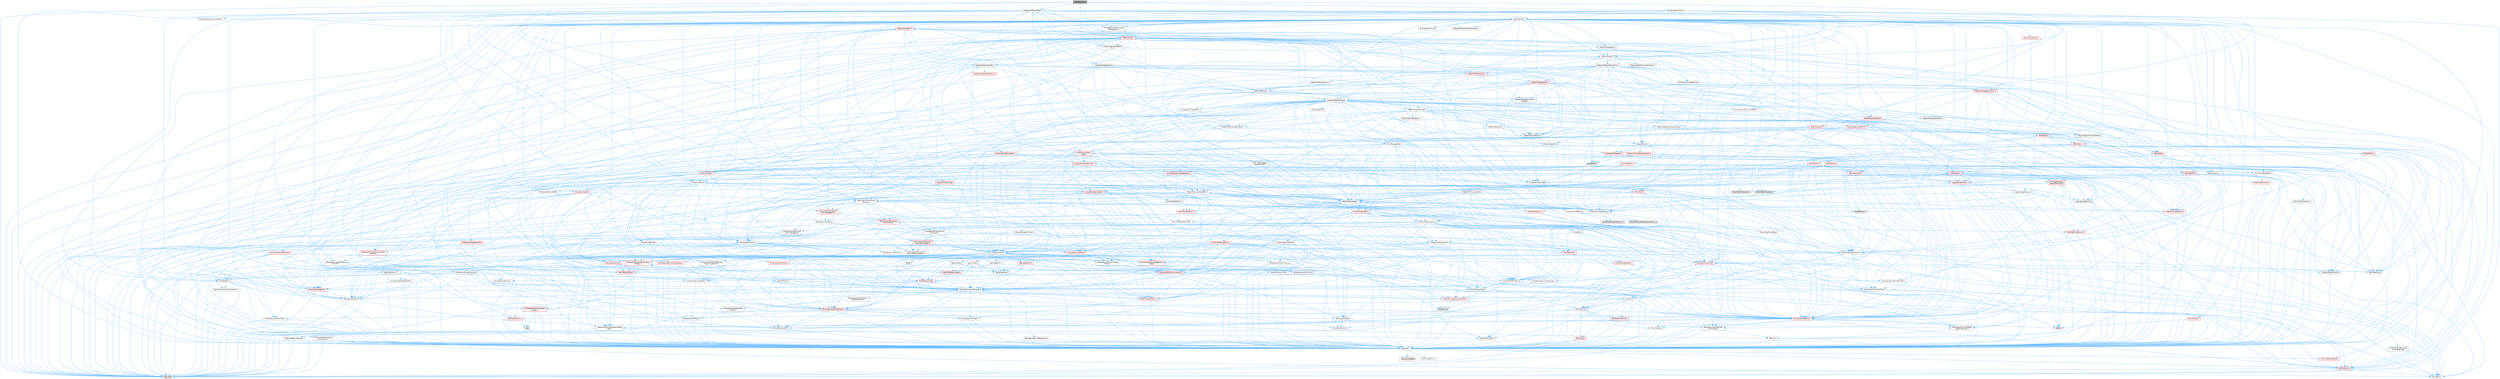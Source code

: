 digraph "SoftObjectPtr.h"
{
 // INTERACTIVE_SVG=YES
 // LATEX_PDF_SIZE
  bgcolor="transparent";
  edge [fontname=Helvetica,fontsize=10,labelfontname=Helvetica,labelfontsize=10];
  node [fontname=Helvetica,fontsize=10,shape=box,height=0.2,width=0.4];
  Node1 [id="Node000001",label="SoftObjectPtr.h",height=0.2,width=0.4,color="gray40", fillcolor="grey60", style="filled", fontcolor="black",tooltip=" "];
  Node1 -> Node2 [id="edge1_Node000001_Node000002",color="steelblue1",style="solid",tooltip=" "];
  Node2 [id="Node000002",label="UObject/Object.h",height=0.2,width=0.4,color="grey40", fillcolor="white", style="filled",URL="$db/dbf/Object_8h.html",tooltip=" "];
  Node2 -> Node3 [id="edge2_Node000002_Node000003",color="steelblue1",style="solid",tooltip=" "];
  Node3 [id="Node000003",label="UObject/Script.h",height=0.2,width=0.4,color="grey40", fillcolor="white", style="filled",URL="$de/dc6/Script_8h.html",tooltip=" "];
  Node3 -> Node4 [id="edge3_Node000003_Node000004",color="steelblue1",style="solid",tooltip=" "];
  Node4 [id="Node000004",label="Delegates/Delegate.h",height=0.2,width=0.4,color="red", fillcolor="#FFF0F0", style="filled",URL="$d4/d80/Delegate_8h.html",tooltip=" "];
  Node4 -> Node5 [id="edge4_Node000004_Node000005",color="steelblue1",style="solid",tooltip=" "];
  Node5 [id="Node000005",label="CoreTypes.h",height=0.2,width=0.4,color="grey40", fillcolor="white", style="filled",URL="$dc/dec/CoreTypes_8h.html",tooltip=" "];
  Node5 -> Node6 [id="edge5_Node000005_Node000006",color="steelblue1",style="solid",tooltip=" "];
  Node6 [id="Node000006",label="HAL/Platform.h",height=0.2,width=0.4,color="red", fillcolor="#FFF0F0", style="filled",URL="$d9/dd0/Platform_8h.html",tooltip=" "];
  Node6 -> Node7 [id="edge6_Node000006_Node000007",color="steelblue1",style="solid",tooltip=" "];
  Node7 [id="Node000007",label="Misc/Build.h",height=0.2,width=0.4,color="grey40", fillcolor="white", style="filled",URL="$d3/dbb/Build_8h.html",tooltip=" "];
  Node6 -> Node9 [id="edge7_Node000006_Node000009",color="steelblue1",style="solid",tooltip=" "];
  Node9 [id="Node000009",label="type_traits",height=0.2,width=0.4,color="grey60", fillcolor="#E0E0E0", style="filled",tooltip=" "];
  Node5 -> Node16 [id="edge8_Node000005_Node000016",color="steelblue1",style="solid",tooltip=" "];
  Node16 [id="Node000016",label="ProfilingDebugging\l/UMemoryDefines.h",height=0.2,width=0.4,color="grey40", fillcolor="white", style="filled",URL="$d2/da2/UMemoryDefines_8h.html",tooltip=" "];
  Node5 -> Node17 [id="edge9_Node000005_Node000017",color="steelblue1",style="solid",tooltip=" "];
  Node17 [id="Node000017",label="Misc/CoreMiscDefines.h",height=0.2,width=0.4,color="red", fillcolor="#FFF0F0", style="filled",URL="$da/d38/CoreMiscDefines_8h.html",tooltip=" "];
  Node17 -> Node6 [id="edge10_Node000017_Node000006",color="steelblue1",style="solid",tooltip=" "];
  Node5 -> Node18 [id="edge11_Node000005_Node000018",color="steelblue1",style="solid",tooltip=" "];
  Node18 [id="Node000018",label="Misc/CoreDefines.h",height=0.2,width=0.4,color="grey40", fillcolor="white", style="filled",URL="$d3/dd2/CoreDefines_8h.html",tooltip=" "];
  Node4 -> Node19 [id="edge12_Node000004_Node000019",color="steelblue1",style="solid",tooltip=" "];
  Node19 [id="Node000019",label="Misc/AssertionMacros.h",height=0.2,width=0.4,color="red", fillcolor="#FFF0F0", style="filled",URL="$d0/dfa/AssertionMacros_8h.html",tooltip=" "];
  Node19 -> Node5 [id="edge13_Node000019_Node000005",color="steelblue1",style="solid",tooltip=" "];
  Node19 -> Node6 [id="edge14_Node000019_Node000006",color="steelblue1",style="solid",tooltip=" "];
  Node19 -> Node56 [id="edge15_Node000019_Node000056",color="steelblue1",style="solid",tooltip=" "];
  Node56 [id="Node000056",label="Templates/EnableIf.h",height=0.2,width=0.4,color="grey40", fillcolor="white", style="filled",URL="$d7/d60/EnableIf_8h.html",tooltip=" "];
  Node56 -> Node5 [id="edge16_Node000056_Node000005",color="steelblue1",style="solid",tooltip=" "];
  Node19 -> Node57 [id="edge17_Node000019_Node000057",color="steelblue1",style="solid",tooltip=" "];
  Node57 [id="Node000057",label="Templates/IsArrayOrRefOf\lTypeByPredicate.h",height=0.2,width=0.4,color="grey40", fillcolor="white", style="filled",URL="$d6/da1/IsArrayOrRefOfTypeByPredicate_8h.html",tooltip=" "];
  Node57 -> Node5 [id="edge18_Node000057_Node000005",color="steelblue1",style="solid",tooltip=" "];
  Node19 -> Node58 [id="edge19_Node000019_Node000058",color="steelblue1",style="solid",tooltip=" "];
  Node58 [id="Node000058",label="Templates/IsValidVariadic\lFunctionArg.h",height=0.2,width=0.4,color="grey40", fillcolor="white", style="filled",URL="$d0/dc8/IsValidVariadicFunctionArg_8h.html",tooltip=" "];
  Node58 -> Node5 [id="edge20_Node000058_Node000005",color="steelblue1",style="solid",tooltip=" "];
  Node58 -> Node59 [id="edge21_Node000058_Node000059",color="steelblue1",style="solid",tooltip=" "];
  Node59 [id="Node000059",label="IsEnum.h",height=0.2,width=0.4,color="grey40", fillcolor="white", style="filled",URL="$d4/de5/IsEnum_8h.html",tooltip=" "];
  Node58 -> Node9 [id="edge22_Node000058_Node000009",color="steelblue1",style="solid",tooltip=" "];
  Node19 -> Node60 [id="edge23_Node000019_Node000060",color="steelblue1",style="solid",tooltip=" "];
  Node60 [id="Node000060",label="Traits/IsCharEncodingCompatible\lWith.h",height=0.2,width=0.4,color="grey40", fillcolor="white", style="filled",URL="$df/dd1/IsCharEncodingCompatibleWith_8h.html",tooltip=" "];
  Node60 -> Node9 [id="edge24_Node000060_Node000009",color="steelblue1",style="solid",tooltip=" "];
  Node60 -> Node61 [id="edge25_Node000060_Node000061",color="steelblue1",style="solid",tooltip=" "];
  Node61 [id="Node000061",label="Traits/IsCharType.h",height=0.2,width=0.4,color="grey40", fillcolor="white", style="filled",URL="$db/d51/IsCharType_8h.html",tooltip=" "];
  Node61 -> Node5 [id="edge26_Node000061_Node000005",color="steelblue1",style="solid",tooltip=" "];
  Node19 -> Node62 [id="edge27_Node000019_Node000062",color="steelblue1",style="solid",tooltip=" "];
  Node62 [id="Node000062",label="Misc/VarArgs.h",height=0.2,width=0.4,color="grey40", fillcolor="white", style="filled",URL="$d5/d6f/VarArgs_8h.html",tooltip=" "];
  Node62 -> Node5 [id="edge28_Node000062_Node000005",color="steelblue1",style="solid",tooltip=" "];
  Node19 -> Node69 [id="edge29_Node000019_Node000069",color="steelblue1",style="solid",tooltip=" "];
  Node69 [id="Node000069",label="atomic",height=0.2,width=0.4,color="grey60", fillcolor="#E0E0E0", style="filled",tooltip=" "];
  Node4 -> Node70 [id="edge30_Node000004_Node000070",color="steelblue1",style="solid",tooltip=" "];
  Node70 [id="Node000070",label="UObject/NameTypes.h",height=0.2,width=0.4,color="grey40", fillcolor="white", style="filled",URL="$d6/d35/NameTypes_8h.html",tooltip=" "];
  Node70 -> Node5 [id="edge31_Node000070_Node000005",color="steelblue1",style="solid",tooltip=" "];
  Node70 -> Node19 [id="edge32_Node000070_Node000019",color="steelblue1",style="solid",tooltip=" "];
  Node70 -> Node71 [id="edge33_Node000070_Node000071",color="steelblue1",style="solid",tooltip=" "];
  Node71 [id="Node000071",label="HAL/UnrealMemory.h",height=0.2,width=0.4,color="red", fillcolor="#FFF0F0", style="filled",URL="$d9/d96/UnrealMemory_8h.html",tooltip=" "];
  Node71 -> Node5 [id="edge34_Node000071_Node000005",color="steelblue1",style="solid",tooltip=" "];
  Node71 -> Node91 [id="edge35_Node000071_Node000091",color="steelblue1",style="solid",tooltip=" "];
  Node91 [id="Node000091",label="Templates/IsPointer.h",height=0.2,width=0.4,color="grey40", fillcolor="white", style="filled",URL="$d7/d05/IsPointer_8h.html",tooltip=" "];
  Node91 -> Node5 [id="edge36_Node000091_Node000005",color="steelblue1",style="solid",tooltip=" "];
  Node70 -> Node92 [id="edge37_Node000070_Node000092",color="steelblue1",style="solid",tooltip=" "];
  Node92 [id="Node000092",label="Templates/UnrealTypeTraits.h",height=0.2,width=0.4,color="red", fillcolor="#FFF0F0", style="filled",URL="$d2/d2d/UnrealTypeTraits_8h.html",tooltip=" "];
  Node92 -> Node5 [id="edge38_Node000092_Node000005",color="steelblue1",style="solid",tooltip=" "];
  Node92 -> Node91 [id="edge39_Node000092_Node000091",color="steelblue1",style="solid",tooltip=" "];
  Node92 -> Node19 [id="edge40_Node000092_Node000019",color="steelblue1",style="solid",tooltip=" "];
  Node92 -> Node56 [id="edge41_Node000092_Node000056",color="steelblue1",style="solid",tooltip=" "];
  Node92 -> Node59 [id="edge42_Node000092_Node000059",color="steelblue1",style="solid",tooltip=" "];
  Node92 -> Node94 [id="edge43_Node000092_Node000094",color="steelblue1",style="solid",tooltip=" "];
  Node94 [id="Node000094",label="Templates/Models.h",height=0.2,width=0.4,color="grey40", fillcolor="white", style="filled",URL="$d3/d0c/Models_8h.html",tooltip=" "];
  Node94 -> Node65 [id="edge44_Node000094_Node000065",color="steelblue1",style="solid",tooltip=" "];
  Node65 [id="Node000065",label="Templates/Identity.h",height=0.2,width=0.4,color="grey40", fillcolor="white", style="filled",URL="$d0/dd5/Identity_8h.html",tooltip=" "];
  Node92 -> Node95 [id="edge45_Node000092_Node000095",color="steelblue1",style="solid",tooltip=" "];
  Node95 [id="Node000095",label="Templates/IsPODType.h",height=0.2,width=0.4,color="grey40", fillcolor="white", style="filled",URL="$d7/db1/IsPODType_8h.html",tooltip=" "];
  Node95 -> Node5 [id="edge46_Node000095_Node000005",color="steelblue1",style="solid",tooltip=" "];
  Node92 -> Node96 [id="edge47_Node000092_Node000096",color="steelblue1",style="solid",tooltip=" "];
  Node96 [id="Node000096",label="Templates/IsUECoreType.h",height=0.2,width=0.4,color="grey40", fillcolor="white", style="filled",URL="$d1/db8/IsUECoreType_8h.html",tooltip=" "];
  Node96 -> Node5 [id="edge48_Node000096_Node000005",color="steelblue1",style="solid",tooltip=" "];
  Node96 -> Node9 [id="edge49_Node000096_Node000009",color="steelblue1",style="solid",tooltip=" "];
  Node70 -> Node97 [id="edge50_Node000070_Node000097",color="steelblue1",style="solid",tooltip=" "];
  Node97 [id="Node000097",label="Templates/UnrealTemplate.h",height=0.2,width=0.4,color="grey40", fillcolor="white", style="filled",URL="$d4/d24/UnrealTemplate_8h.html",tooltip=" "];
  Node97 -> Node5 [id="edge51_Node000097_Node000005",color="steelblue1",style="solid",tooltip=" "];
  Node97 -> Node91 [id="edge52_Node000097_Node000091",color="steelblue1",style="solid",tooltip=" "];
  Node97 -> Node71 [id="edge53_Node000097_Node000071",color="steelblue1",style="solid",tooltip=" "];
  Node97 -> Node98 [id="edge54_Node000097_Node000098",color="steelblue1",style="solid",tooltip=" "];
  Node98 [id="Node000098",label="Templates/CopyQualifiers\lAndRefsFromTo.h",height=0.2,width=0.4,color="grey40", fillcolor="white", style="filled",URL="$d3/db3/CopyQualifiersAndRefsFromTo_8h.html",tooltip=" "];
  Node98 -> Node99 [id="edge55_Node000098_Node000099",color="steelblue1",style="solid",tooltip=" "];
  Node99 [id="Node000099",label="Templates/CopyQualifiers\lFromTo.h",height=0.2,width=0.4,color="grey40", fillcolor="white", style="filled",URL="$d5/db4/CopyQualifiersFromTo_8h.html",tooltip=" "];
  Node97 -> Node92 [id="edge56_Node000097_Node000092",color="steelblue1",style="solid",tooltip=" "];
  Node97 -> Node100 [id="edge57_Node000097_Node000100",color="steelblue1",style="solid",tooltip=" "];
  Node100 [id="Node000100",label="Templates/RemoveReference.h",height=0.2,width=0.4,color="grey40", fillcolor="white", style="filled",URL="$da/dbe/RemoveReference_8h.html",tooltip=" "];
  Node100 -> Node5 [id="edge58_Node000100_Node000005",color="steelblue1",style="solid",tooltip=" "];
  Node97 -> Node64 [id="edge59_Node000097_Node000064",color="steelblue1",style="solid",tooltip=" "];
  Node64 [id="Node000064",label="Templates/Requires.h",height=0.2,width=0.4,color="grey40", fillcolor="white", style="filled",URL="$dc/d96/Requires_8h.html",tooltip=" "];
  Node64 -> Node56 [id="edge60_Node000064_Node000056",color="steelblue1",style="solid",tooltip=" "];
  Node64 -> Node9 [id="edge61_Node000064_Node000009",color="steelblue1",style="solid",tooltip=" "];
  Node97 -> Node101 [id="edge62_Node000097_Node000101",color="steelblue1",style="solid",tooltip=" "];
  Node101 [id="Node000101",label="Templates/TypeCompatible\lBytes.h",height=0.2,width=0.4,color="red", fillcolor="#FFF0F0", style="filled",URL="$df/d0a/TypeCompatibleBytes_8h.html",tooltip=" "];
  Node101 -> Node5 [id="edge63_Node000101_Node000005",color="steelblue1",style="solid",tooltip=" "];
  Node101 -> Node33 [id="edge64_Node000101_Node000033",color="steelblue1",style="solid",tooltip=" "];
  Node33 [id="Node000033",label="new",height=0.2,width=0.4,color="grey60", fillcolor="#E0E0E0", style="filled",tooltip=" "];
  Node101 -> Node9 [id="edge65_Node000101_Node000009",color="steelblue1",style="solid",tooltip=" "];
  Node97 -> Node65 [id="edge66_Node000097_Node000065",color="steelblue1",style="solid",tooltip=" "];
  Node97 -> Node25 [id="edge67_Node000097_Node000025",color="steelblue1",style="solid",tooltip=" "];
  Node25 [id="Node000025",label="Traits/IsContiguousContainer.h",height=0.2,width=0.4,color="red", fillcolor="#FFF0F0", style="filled",URL="$d5/d3c/IsContiguousContainer_8h.html",tooltip=" "];
  Node25 -> Node5 [id="edge68_Node000025_Node000005",color="steelblue1",style="solid",tooltip=" "];
  Node25 -> Node24 [id="edge69_Node000025_Node000024",color="steelblue1",style="solid",tooltip=" "];
  Node24 [id="Node000024",label="initializer_list",height=0.2,width=0.4,color="grey60", fillcolor="#E0E0E0", style="filled",tooltip=" "];
  Node97 -> Node102 [id="edge70_Node000097_Node000102",color="steelblue1",style="solid",tooltip=" "];
  Node102 [id="Node000102",label="Traits/UseBitwiseSwap.h",height=0.2,width=0.4,color="grey40", fillcolor="white", style="filled",URL="$db/df3/UseBitwiseSwap_8h.html",tooltip=" "];
  Node102 -> Node5 [id="edge71_Node000102_Node000005",color="steelblue1",style="solid",tooltip=" "];
  Node102 -> Node9 [id="edge72_Node000102_Node000009",color="steelblue1",style="solid",tooltip=" "];
  Node97 -> Node9 [id="edge73_Node000097_Node000009",color="steelblue1",style="solid",tooltip=" "];
  Node70 -> Node103 [id="edge74_Node000070_Node000103",color="steelblue1",style="solid",tooltip=" "];
  Node103 [id="Node000103",label="Containers/UnrealString.h",height=0.2,width=0.4,color="grey40", fillcolor="white", style="filled",URL="$d5/dba/UnrealString_8h.html",tooltip=" "];
  Node103 -> Node104 [id="edge75_Node000103_Node000104",color="steelblue1",style="solid",tooltip=" "];
  Node104 [id="Node000104",label="Containers/UnrealStringIncludes.h.inl",height=0.2,width=0.4,color="grey60", fillcolor="#E0E0E0", style="filled",tooltip=" "];
  Node103 -> Node105 [id="edge76_Node000103_Node000105",color="steelblue1",style="solid",tooltip=" "];
  Node105 [id="Node000105",label="Containers/UnrealString.h.inl",height=0.2,width=0.4,color="grey60", fillcolor="#E0E0E0", style="filled",tooltip=" "];
  Node103 -> Node106 [id="edge77_Node000103_Node000106",color="steelblue1",style="solid",tooltip=" "];
  Node106 [id="Node000106",label="Misc/StringFormatArg.h",height=0.2,width=0.4,color="grey40", fillcolor="white", style="filled",URL="$d2/d16/StringFormatArg_8h.html",tooltip=" "];
  Node106 -> Node28 [id="edge78_Node000106_Node000028",color="steelblue1",style="solid",tooltip=" "];
  Node28 [id="Node000028",label="Containers/ContainersFwd.h",height=0.2,width=0.4,color="grey40", fillcolor="white", style="filled",URL="$d4/d0a/ContainersFwd_8h.html",tooltip=" "];
  Node28 -> Node6 [id="edge79_Node000028_Node000006",color="steelblue1",style="solid",tooltip=" "];
  Node28 -> Node5 [id="edge80_Node000028_Node000005",color="steelblue1",style="solid",tooltip=" "];
  Node28 -> Node25 [id="edge81_Node000028_Node000025",color="steelblue1",style="solid",tooltip=" "];
  Node70 -> Node107 [id="edge82_Node000070_Node000107",color="steelblue1",style="solid",tooltip=" "];
  Node107 [id="Node000107",label="HAL/CriticalSection.h",height=0.2,width=0.4,color="red", fillcolor="#FFF0F0", style="filled",URL="$d6/d90/CriticalSection_8h.html",tooltip=" "];
  Node70 -> Node110 [id="edge83_Node000070_Node000110",color="steelblue1",style="solid",tooltip=" "];
  Node110 [id="Node000110",label="Containers/StringConv.h",height=0.2,width=0.4,color="red", fillcolor="#FFF0F0", style="filled",URL="$d3/ddf/StringConv_8h.html",tooltip=" "];
  Node110 -> Node5 [id="edge84_Node000110_Node000005",color="steelblue1",style="solid",tooltip=" "];
  Node110 -> Node19 [id="edge85_Node000110_Node000019",color="steelblue1",style="solid",tooltip=" "];
  Node110 -> Node111 [id="edge86_Node000110_Node000111",color="steelblue1",style="solid",tooltip=" "];
  Node111 [id="Node000111",label="Containers/ContainerAllocation\lPolicies.h",height=0.2,width=0.4,color="red", fillcolor="#FFF0F0", style="filled",URL="$d7/dff/ContainerAllocationPolicies_8h.html",tooltip=" "];
  Node111 -> Node5 [id="edge87_Node000111_Node000005",color="steelblue1",style="solid",tooltip=" "];
  Node111 -> Node111 [id="edge88_Node000111_Node000111",color="steelblue1",style="solid",tooltip=" "];
  Node111 -> Node113 [id="edge89_Node000111_Node000113",color="steelblue1",style="solid",tooltip=" "];
  Node113 [id="Node000113",label="HAL/PlatformMath.h",height=0.2,width=0.4,color="red", fillcolor="#FFF0F0", style="filled",URL="$dc/d53/PlatformMath_8h.html",tooltip=" "];
  Node113 -> Node5 [id="edge90_Node000113_Node000005",color="steelblue1",style="solid",tooltip=" "];
  Node111 -> Node71 [id="edge91_Node000111_Node000071",color="steelblue1",style="solid",tooltip=" "];
  Node111 -> Node42 [id="edge92_Node000111_Node000042",color="steelblue1",style="solid",tooltip=" "];
  Node42 [id="Node000042",label="Math/NumericLimits.h",height=0.2,width=0.4,color="grey40", fillcolor="white", style="filled",URL="$df/d1b/NumericLimits_8h.html",tooltip=" "];
  Node42 -> Node5 [id="edge93_Node000042_Node000005",color="steelblue1",style="solid",tooltip=" "];
  Node111 -> Node19 [id="edge94_Node000111_Node000019",color="steelblue1",style="solid",tooltip=" "];
  Node111 -> Node101 [id="edge95_Node000111_Node000101",color="steelblue1",style="solid",tooltip=" "];
  Node111 -> Node9 [id="edge96_Node000111_Node000009",color="steelblue1",style="solid",tooltip=" "];
  Node110 -> Node123 [id="edge97_Node000110_Node000123",color="steelblue1",style="solid",tooltip=" "];
  Node123 [id="Node000123",label="Containers/Array.h",height=0.2,width=0.4,color="grey40", fillcolor="white", style="filled",URL="$df/dd0/Array_8h.html",tooltip=" "];
  Node123 -> Node5 [id="edge98_Node000123_Node000005",color="steelblue1",style="solid",tooltip=" "];
  Node123 -> Node19 [id="edge99_Node000123_Node000019",color="steelblue1",style="solid",tooltip=" "];
  Node123 -> Node124 [id="edge100_Node000123_Node000124",color="steelblue1",style="solid",tooltip=" "];
  Node124 [id="Node000124",label="Misc/IntrusiveUnsetOptional\lState.h",height=0.2,width=0.4,color="red", fillcolor="#FFF0F0", style="filled",URL="$d2/d0a/IntrusiveUnsetOptionalState_8h.html",tooltip=" "];
  Node123 -> Node126 [id="edge101_Node000123_Node000126",color="steelblue1",style="solid",tooltip=" "];
  Node126 [id="Node000126",label="Misc/ReverseIterate.h",height=0.2,width=0.4,color="red", fillcolor="#FFF0F0", style="filled",URL="$db/de3/ReverseIterate_8h.html",tooltip=" "];
  Node126 -> Node6 [id="edge102_Node000126_Node000006",color="steelblue1",style="solid",tooltip=" "];
  Node123 -> Node71 [id="edge103_Node000123_Node000071",color="steelblue1",style="solid",tooltip=" "];
  Node123 -> Node92 [id="edge104_Node000123_Node000092",color="steelblue1",style="solid",tooltip=" "];
  Node123 -> Node97 [id="edge105_Node000123_Node000097",color="steelblue1",style="solid",tooltip=" "];
  Node123 -> Node128 [id="edge106_Node000123_Node000128",color="steelblue1",style="solid",tooltip=" "];
  Node128 [id="Node000128",label="Containers/AllowShrinking.h",height=0.2,width=0.4,color="grey40", fillcolor="white", style="filled",URL="$d7/d1a/AllowShrinking_8h.html",tooltip=" "];
  Node128 -> Node5 [id="edge107_Node000128_Node000005",color="steelblue1",style="solid",tooltip=" "];
  Node123 -> Node111 [id="edge108_Node000123_Node000111",color="steelblue1",style="solid",tooltip=" "];
  Node123 -> Node129 [id="edge109_Node000123_Node000129",color="steelblue1",style="solid",tooltip=" "];
  Node129 [id="Node000129",label="Containers/ContainerElement\lTypeCompatibility.h",height=0.2,width=0.4,color="grey40", fillcolor="white", style="filled",URL="$df/ddf/ContainerElementTypeCompatibility_8h.html",tooltip=" "];
  Node129 -> Node5 [id="edge110_Node000129_Node000005",color="steelblue1",style="solid",tooltip=" "];
  Node129 -> Node92 [id="edge111_Node000129_Node000092",color="steelblue1",style="solid",tooltip=" "];
  Node123 -> Node130 [id="edge112_Node000123_Node000130",color="steelblue1",style="solid",tooltip=" "];
  Node130 [id="Node000130",label="Serialization/Archive.h",height=0.2,width=0.4,color="red", fillcolor="#FFF0F0", style="filled",URL="$d7/d3b/Archive_8h.html",tooltip=" "];
  Node130 -> Node5 [id="edge113_Node000130_Node000005",color="steelblue1",style="solid",tooltip=" "];
  Node130 -> Node29 [id="edge114_Node000130_Node000029",color="steelblue1",style="solid",tooltip=" "];
  Node29 [id="Node000029",label="Math/MathFwd.h",height=0.2,width=0.4,color="grey40", fillcolor="white", style="filled",URL="$d2/d10/MathFwd_8h.html",tooltip=" "];
  Node29 -> Node6 [id="edge115_Node000029_Node000006",color="steelblue1",style="solid",tooltip=" "];
  Node130 -> Node19 [id="edge116_Node000130_Node000019",color="steelblue1",style="solid",tooltip=" "];
  Node130 -> Node7 [id="edge117_Node000130_Node000007",color="steelblue1",style="solid",tooltip=" "];
  Node130 -> Node62 [id="edge118_Node000130_Node000062",color="steelblue1",style="solid",tooltip=" "];
  Node130 -> Node56 [id="edge119_Node000130_Node000056",color="steelblue1",style="solid",tooltip=" "];
  Node130 -> Node57 [id="edge120_Node000130_Node000057",color="steelblue1",style="solid",tooltip=" "];
  Node130 -> Node58 [id="edge121_Node000130_Node000058",color="steelblue1",style="solid",tooltip=" "];
  Node130 -> Node97 [id="edge122_Node000130_Node000097",color="steelblue1",style="solid",tooltip=" "];
  Node130 -> Node60 [id="edge123_Node000130_Node000060",color="steelblue1",style="solid",tooltip=" "];
  Node130 -> Node139 [id="edge124_Node000130_Node000139",color="steelblue1",style="solid",tooltip=" "];
  Node139 [id="Node000139",label="UObject/ObjectVersion.h",height=0.2,width=0.4,color="grey40", fillcolor="white", style="filled",URL="$da/d63/ObjectVersion_8h.html",tooltip=" "];
  Node139 -> Node5 [id="edge125_Node000139_Node000005",color="steelblue1",style="solid",tooltip=" "];
  Node123 -> Node140 [id="edge126_Node000123_Node000140",color="steelblue1",style="solid",tooltip=" "];
  Node140 [id="Node000140",label="Serialization/MemoryImage\lWriter.h",height=0.2,width=0.4,color="grey40", fillcolor="white", style="filled",URL="$d0/d08/MemoryImageWriter_8h.html",tooltip=" "];
  Node140 -> Node5 [id="edge127_Node000140_Node000005",color="steelblue1",style="solid",tooltip=" "];
  Node140 -> Node141 [id="edge128_Node000140_Node000141",color="steelblue1",style="solid",tooltip=" "];
  Node141 [id="Node000141",label="Serialization/MemoryLayout.h",height=0.2,width=0.4,color="red", fillcolor="#FFF0F0", style="filled",URL="$d7/d66/MemoryLayout_8h.html",tooltip=" "];
  Node141 -> Node142 [id="edge129_Node000141_Node000142",color="steelblue1",style="solid",tooltip=" "];
  Node142 [id="Node000142",label="Concepts/StaticClassProvider.h",height=0.2,width=0.4,color="grey40", fillcolor="white", style="filled",URL="$dd/d83/StaticClassProvider_8h.html",tooltip=" "];
  Node141 -> Node143 [id="edge130_Node000141_Node000143",color="steelblue1",style="solid",tooltip=" "];
  Node143 [id="Node000143",label="Concepts/StaticStructProvider.h",height=0.2,width=0.4,color="grey40", fillcolor="white", style="filled",URL="$d5/d77/StaticStructProvider_8h.html",tooltip=" "];
  Node141 -> Node144 [id="edge131_Node000141_Node000144",color="steelblue1",style="solid",tooltip=" "];
  Node144 [id="Node000144",label="Containers/EnumAsByte.h",height=0.2,width=0.4,color="grey40", fillcolor="white", style="filled",URL="$d6/d9a/EnumAsByte_8h.html",tooltip=" "];
  Node144 -> Node5 [id="edge132_Node000144_Node000005",color="steelblue1",style="solid",tooltip=" "];
  Node144 -> Node95 [id="edge133_Node000144_Node000095",color="steelblue1",style="solid",tooltip=" "];
  Node144 -> Node145 [id="edge134_Node000144_Node000145",color="steelblue1",style="solid",tooltip=" "];
  Node145 [id="Node000145",label="Templates/TypeHash.h",height=0.2,width=0.4,color="red", fillcolor="#FFF0F0", style="filled",URL="$d1/d62/TypeHash_8h.html",tooltip=" "];
  Node145 -> Node5 [id="edge135_Node000145_Node000005",color="steelblue1",style="solid",tooltip=" "];
  Node145 -> Node64 [id="edge136_Node000145_Node000064",color="steelblue1",style="solid",tooltip=" "];
  Node145 -> Node146 [id="edge137_Node000145_Node000146",color="steelblue1",style="solid",tooltip=" "];
  Node146 [id="Node000146",label="Misc/Crc.h",height=0.2,width=0.4,color="grey40", fillcolor="white", style="filled",URL="$d4/dd2/Crc_8h.html",tooltip=" "];
  Node146 -> Node5 [id="edge138_Node000146_Node000005",color="steelblue1",style="solid",tooltip=" "];
  Node146 -> Node73 [id="edge139_Node000146_Node000073",color="steelblue1",style="solid",tooltip=" "];
  Node73 [id="Node000073",label="HAL/PlatformString.h",height=0.2,width=0.4,color="red", fillcolor="#FFF0F0", style="filled",URL="$db/db5/PlatformString_8h.html",tooltip=" "];
  Node73 -> Node5 [id="edge140_Node000073_Node000005",color="steelblue1",style="solid",tooltip=" "];
  Node146 -> Node19 [id="edge141_Node000146_Node000019",color="steelblue1",style="solid",tooltip=" "];
  Node146 -> Node147 [id="edge142_Node000146_Node000147",color="steelblue1",style="solid",tooltip=" "];
  Node147 [id="Node000147",label="Misc/CString.h",height=0.2,width=0.4,color="grey40", fillcolor="white", style="filled",URL="$d2/d49/CString_8h.html",tooltip=" "];
  Node147 -> Node5 [id="edge143_Node000147_Node000005",color="steelblue1",style="solid",tooltip=" "];
  Node147 -> Node32 [id="edge144_Node000147_Node000032",color="steelblue1",style="solid",tooltip=" "];
  Node32 [id="Node000032",label="HAL/PlatformCrt.h",height=0.2,width=0.4,color="red", fillcolor="#FFF0F0", style="filled",URL="$d8/d75/PlatformCrt_8h.html",tooltip=" "];
  Node32 -> Node33 [id="edge145_Node000032_Node000033",color="steelblue1",style="solid",tooltip=" "];
  Node147 -> Node73 [id="edge146_Node000147_Node000073",color="steelblue1",style="solid",tooltip=" "];
  Node147 -> Node19 [id="edge147_Node000147_Node000019",color="steelblue1",style="solid",tooltip=" "];
  Node147 -> Node148 [id="edge148_Node000147_Node000148",color="steelblue1",style="solid",tooltip=" "];
  Node148 [id="Node000148",label="Misc/Char.h",height=0.2,width=0.4,color="red", fillcolor="#FFF0F0", style="filled",URL="$d0/d58/Char_8h.html",tooltip=" "];
  Node148 -> Node5 [id="edge149_Node000148_Node000005",color="steelblue1",style="solid",tooltip=" "];
  Node148 -> Node9 [id="edge150_Node000148_Node000009",color="steelblue1",style="solid",tooltip=" "];
  Node147 -> Node62 [id="edge151_Node000147_Node000062",color="steelblue1",style="solid",tooltip=" "];
  Node147 -> Node57 [id="edge152_Node000147_Node000057",color="steelblue1",style="solid",tooltip=" "];
  Node147 -> Node58 [id="edge153_Node000147_Node000058",color="steelblue1",style="solid",tooltip=" "];
  Node147 -> Node60 [id="edge154_Node000147_Node000060",color="steelblue1",style="solid",tooltip=" "];
  Node146 -> Node148 [id="edge155_Node000146_Node000148",color="steelblue1",style="solid",tooltip=" "];
  Node146 -> Node92 [id="edge156_Node000146_Node000092",color="steelblue1",style="solid",tooltip=" "];
  Node146 -> Node61 [id="edge157_Node000146_Node000061",color="steelblue1",style="solid",tooltip=" "];
  Node145 -> Node9 [id="edge158_Node000145_Node000009",color="steelblue1",style="solid",tooltip=" "];
  Node141 -> Node22 [id="edge159_Node000141_Node000022",color="steelblue1",style="solid",tooltip=" "];
  Node22 [id="Node000022",label="Containers/StringFwd.h",height=0.2,width=0.4,color="grey40", fillcolor="white", style="filled",URL="$df/d37/StringFwd_8h.html",tooltip=" "];
  Node22 -> Node5 [id="edge160_Node000022_Node000005",color="steelblue1",style="solid",tooltip=" "];
  Node22 -> Node23 [id="edge161_Node000022_Node000023",color="steelblue1",style="solid",tooltip=" "];
  Node23 [id="Node000023",label="Traits/ElementType.h",height=0.2,width=0.4,color="grey40", fillcolor="white", style="filled",URL="$d5/d4f/ElementType_8h.html",tooltip=" "];
  Node23 -> Node6 [id="edge162_Node000023_Node000006",color="steelblue1",style="solid",tooltip=" "];
  Node23 -> Node24 [id="edge163_Node000023_Node000024",color="steelblue1",style="solid",tooltip=" "];
  Node23 -> Node9 [id="edge164_Node000023_Node000009",color="steelblue1",style="solid",tooltip=" "];
  Node22 -> Node25 [id="edge165_Node000022_Node000025",color="steelblue1",style="solid",tooltip=" "];
  Node141 -> Node71 [id="edge166_Node000141_Node000071",color="steelblue1",style="solid",tooltip=" "];
  Node141 -> Node56 [id="edge167_Node000141_Node000056",color="steelblue1",style="solid",tooltip=" "];
  Node141 -> Node153 [id="edge168_Node000141_Node000153",color="steelblue1",style="solid",tooltip=" "];
  Node153 [id="Node000153",label="Templates/IsAbstract.h",height=0.2,width=0.4,color="grey40", fillcolor="white", style="filled",URL="$d8/db7/IsAbstract_8h.html",tooltip=" "];
  Node141 -> Node94 [id="edge169_Node000141_Node000094",color="steelblue1",style="solid",tooltip=" "];
  Node141 -> Node97 [id="edge170_Node000141_Node000097",color="steelblue1",style="solid",tooltip=" "];
  Node123 -> Node154 [id="edge171_Node000123_Node000154",color="steelblue1",style="solid",tooltip=" "];
  Node154 [id="Node000154",label="Algo/Heapify.h",height=0.2,width=0.4,color="grey40", fillcolor="white", style="filled",URL="$d0/d2a/Heapify_8h.html",tooltip=" "];
  Node154 -> Node155 [id="edge172_Node000154_Node000155",color="steelblue1",style="solid",tooltip=" "];
  Node155 [id="Node000155",label="Algo/Impl/BinaryHeap.h",height=0.2,width=0.4,color="red", fillcolor="#FFF0F0", style="filled",URL="$d7/da3/Algo_2Impl_2BinaryHeap_8h.html",tooltip=" "];
  Node155 -> Node156 [id="edge173_Node000155_Node000156",color="steelblue1",style="solid",tooltip=" "];
  Node156 [id="Node000156",label="Templates/Invoke.h",height=0.2,width=0.4,color="red", fillcolor="#FFF0F0", style="filled",URL="$d7/deb/Invoke_8h.html",tooltip=" "];
  Node156 -> Node5 [id="edge174_Node000156_Node000005",color="steelblue1",style="solid",tooltip=" "];
  Node156 -> Node97 [id="edge175_Node000156_Node000097",color="steelblue1",style="solid",tooltip=" "];
  Node156 -> Node9 [id="edge176_Node000156_Node000009",color="steelblue1",style="solid",tooltip=" "];
  Node155 -> Node9 [id="edge177_Node000155_Node000009",color="steelblue1",style="solid",tooltip=" "];
  Node154 -> Node160 [id="edge178_Node000154_Node000160",color="steelblue1",style="solid",tooltip=" "];
  Node160 [id="Node000160",label="Templates/IdentityFunctor.h",height=0.2,width=0.4,color="grey40", fillcolor="white", style="filled",URL="$d7/d2e/IdentityFunctor_8h.html",tooltip=" "];
  Node160 -> Node6 [id="edge179_Node000160_Node000006",color="steelblue1",style="solid",tooltip=" "];
  Node154 -> Node156 [id="edge180_Node000154_Node000156",color="steelblue1",style="solid",tooltip=" "];
  Node154 -> Node161 [id="edge181_Node000154_Node000161",color="steelblue1",style="solid",tooltip=" "];
  Node161 [id="Node000161",label="Templates/Less.h",height=0.2,width=0.4,color="grey40", fillcolor="white", style="filled",URL="$de/dc8/Less_8h.html",tooltip=" "];
  Node161 -> Node5 [id="edge182_Node000161_Node000005",color="steelblue1",style="solid",tooltip=" "];
  Node161 -> Node97 [id="edge183_Node000161_Node000097",color="steelblue1",style="solid",tooltip=" "];
  Node154 -> Node97 [id="edge184_Node000154_Node000097",color="steelblue1",style="solid",tooltip=" "];
  Node123 -> Node162 [id="edge185_Node000123_Node000162",color="steelblue1",style="solid",tooltip=" "];
  Node162 [id="Node000162",label="Algo/HeapSort.h",height=0.2,width=0.4,color="grey40", fillcolor="white", style="filled",URL="$d3/d92/HeapSort_8h.html",tooltip=" "];
  Node162 -> Node155 [id="edge186_Node000162_Node000155",color="steelblue1",style="solid",tooltip=" "];
  Node162 -> Node160 [id="edge187_Node000162_Node000160",color="steelblue1",style="solid",tooltip=" "];
  Node162 -> Node161 [id="edge188_Node000162_Node000161",color="steelblue1",style="solid",tooltip=" "];
  Node162 -> Node97 [id="edge189_Node000162_Node000097",color="steelblue1",style="solid",tooltip=" "];
  Node123 -> Node163 [id="edge190_Node000123_Node000163",color="steelblue1",style="solid",tooltip=" "];
  Node163 [id="Node000163",label="Algo/IsHeap.h",height=0.2,width=0.4,color="grey40", fillcolor="white", style="filled",URL="$de/d32/IsHeap_8h.html",tooltip=" "];
  Node163 -> Node155 [id="edge191_Node000163_Node000155",color="steelblue1",style="solid",tooltip=" "];
  Node163 -> Node160 [id="edge192_Node000163_Node000160",color="steelblue1",style="solid",tooltip=" "];
  Node163 -> Node156 [id="edge193_Node000163_Node000156",color="steelblue1",style="solid",tooltip=" "];
  Node163 -> Node161 [id="edge194_Node000163_Node000161",color="steelblue1",style="solid",tooltip=" "];
  Node163 -> Node97 [id="edge195_Node000163_Node000097",color="steelblue1",style="solid",tooltip=" "];
  Node123 -> Node155 [id="edge196_Node000123_Node000155",color="steelblue1",style="solid",tooltip=" "];
  Node123 -> Node164 [id="edge197_Node000123_Node000164",color="steelblue1",style="solid",tooltip=" "];
  Node164 [id="Node000164",label="Algo/StableSort.h",height=0.2,width=0.4,color="red", fillcolor="#FFF0F0", style="filled",URL="$d7/d3c/StableSort_8h.html",tooltip=" "];
  Node164 -> Node160 [id="edge198_Node000164_Node000160",color="steelblue1",style="solid",tooltip=" "];
  Node164 -> Node156 [id="edge199_Node000164_Node000156",color="steelblue1",style="solid",tooltip=" "];
  Node164 -> Node161 [id="edge200_Node000164_Node000161",color="steelblue1",style="solid",tooltip=" "];
  Node164 -> Node97 [id="edge201_Node000164_Node000097",color="steelblue1",style="solid",tooltip=" "];
  Node123 -> Node167 [id="edge202_Node000123_Node000167",color="steelblue1",style="solid",tooltip=" "];
  Node167 [id="Node000167",label="Concepts/GetTypeHashable.h",height=0.2,width=0.4,color="grey40", fillcolor="white", style="filled",URL="$d3/da2/GetTypeHashable_8h.html",tooltip=" "];
  Node167 -> Node5 [id="edge203_Node000167_Node000005",color="steelblue1",style="solid",tooltip=" "];
  Node167 -> Node145 [id="edge204_Node000167_Node000145",color="steelblue1",style="solid",tooltip=" "];
  Node123 -> Node160 [id="edge205_Node000123_Node000160",color="steelblue1",style="solid",tooltip=" "];
  Node123 -> Node156 [id="edge206_Node000123_Node000156",color="steelblue1",style="solid",tooltip=" "];
  Node123 -> Node161 [id="edge207_Node000123_Node000161",color="steelblue1",style="solid",tooltip=" "];
  Node123 -> Node168 [id="edge208_Node000123_Node000168",color="steelblue1",style="solid",tooltip=" "];
  Node168 [id="Node000168",label="Templates/LosesQualifiers\lFromTo.h",height=0.2,width=0.4,color="grey40", fillcolor="white", style="filled",URL="$d2/db3/LosesQualifiersFromTo_8h.html",tooltip=" "];
  Node168 -> Node99 [id="edge209_Node000168_Node000099",color="steelblue1",style="solid",tooltip=" "];
  Node168 -> Node9 [id="edge210_Node000168_Node000009",color="steelblue1",style="solid",tooltip=" "];
  Node123 -> Node64 [id="edge211_Node000123_Node000064",color="steelblue1",style="solid",tooltip=" "];
  Node123 -> Node169 [id="edge212_Node000123_Node000169",color="steelblue1",style="solid",tooltip=" "];
  Node169 [id="Node000169",label="Templates/Sorting.h",height=0.2,width=0.4,color="red", fillcolor="#FFF0F0", style="filled",URL="$d3/d9e/Sorting_8h.html",tooltip=" "];
  Node169 -> Node5 [id="edge213_Node000169_Node000005",color="steelblue1",style="solid",tooltip=" "];
  Node169 -> Node113 [id="edge214_Node000169_Node000113",color="steelblue1",style="solid",tooltip=" "];
  Node169 -> Node161 [id="edge215_Node000169_Node000161",color="steelblue1",style="solid",tooltip=" "];
  Node123 -> Node173 [id="edge216_Node000123_Node000173",color="steelblue1",style="solid",tooltip=" "];
  Node173 [id="Node000173",label="Templates/AlignmentTemplates.h",height=0.2,width=0.4,color="red", fillcolor="#FFF0F0", style="filled",URL="$dd/d32/AlignmentTemplates_8h.html",tooltip=" "];
  Node173 -> Node5 [id="edge217_Node000173_Node000005",color="steelblue1",style="solid",tooltip=" "];
  Node173 -> Node91 [id="edge218_Node000173_Node000091",color="steelblue1",style="solid",tooltip=" "];
  Node123 -> Node23 [id="edge219_Node000123_Node000023",color="steelblue1",style="solid",tooltip=" "];
  Node123 -> Node119 [id="edge220_Node000123_Node000119",color="steelblue1",style="solid",tooltip=" "];
  Node119 [id="Node000119",label="limits",height=0.2,width=0.4,color="grey60", fillcolor="#E0E0E0", style="filled",tooltip=" "];
  Node123 -> Node9 [id="edge221_Node000123_Node000009",color="steelblue1",style="solid",tooltip=" "];
  Node110 -> Node147 [id="edge222_Node000110_Node000147",color="steelblue1",style="solid",tooltip=" "];
  Node110 -> Node97 [id="edge223_Node000110_Node000097",color="steelblue1",style="solid",tooltip=" "];
  Node110 -> Node92 [id="edge224_Node000110_Node000092",color="steelblue1",style="solid",tooltip=" "];
  Node110 -> Node23 [id="edge225_Node000110_Node000023",color="steelblue1",style="solid",tooltip=" "];
  Node110 -> Node60 [id="edge226_Node000110_Node000060",color="steelblue1",style="solid",tooltip=" "];
  Node110 -> Node25 [id="edge227_Node000110_Node000025",color="steelblue1",style="solid",tooltip=" "];
  Node110 -> Node9 [id="edge228_Node000110_Node000009",color="steelblue1",style="solid",tooltip=" "];
  Node70 -> Node22 [id="edge229_Node000070_Node000022",color="steelblue1",style="solid",tooltip=" "];
  Node70 -> Node175 [id="edge230_Node000070_Node000175",color="steelblue1",style="solid",tooltip=" "];
  Node175 [id="Node000175",label="UObject/UnrealNames.h",height=0.2,width=0.4,color="red", fillcolor="#FFF0F0", style="filled",URL="$d8/db1/UnrealNames_8h.html",tooltip=" "];
  Node175 -> Node5 [id="edge231_Node000175_Node000005",color="steelblue1",style="solid",tooltip=" "];
  Node70 -> Node79 [id="edge232_Node000070_Node000079",color="steelblue1",style="solid",tooltip=" "];
  Node79 [id="Node000079",label="Templates/Atomic.h",height=0.2,width=0.4,color="red", fillcolor="#FFF0F0", style="filled",URL="$d3/d91/Atomic_8h.html",tooltip=" "];
  Node79 -> Node80 [id="edge233_Node000079_Node000080",color="steelblue1",style="solid",tooltip=" "];
  Node80 [id="Node000080",label="HAL/ThreadSafeCounter.h",height=0.2,width=0.4,color="grey40", fillcolor="white", style="filled",URL="$dc/dc9/ThreadSafeCounter_8h.html",tooltip=" "];
  Node80 -> Node5 [id="edge234_Node000080_Node000005",color="steelblue1",style="solid",tooltip=" "];
  Node80 -> Node49 [id="edge235_Node000080_Node000049",color="steelblue1",style="solid",tooltip=" "];
  Node49 [id="Node000049",label="HAL/PlatformAtomics.h",height=0.2,width=0.4,color="red", fillcolor="#FFF0F0", style="filled",URL="$d3/d36/PlatformAtomics_8h.html",tooltip=" "];
  Node49 -> Node5 [id="edge236_Node000049_Node000005",color="steelblue1",style="solid",tooltip=" "];
  Node79 -> Node69 [id="edge237_Node000079_Node000069",color="steelblue1",style="solid",tooltip=" "];
  Node70 -> Node141 [id="edge238_Node000070_Node000141",color="steelblue1",style="solid",tooltip=" "];
  Node70 -> Node124 [id="edge239_Node000070_Node000124",color="steelblue1",style="solid",tooltip=" "];
  Node70 -> Node177 [id="edge240_Node000070_Node000177",color="steelblue1",style="solid",tooltip=" "];
  Node177 [id="Node000177",label="Misc/StringBuilder.h",height=0.2,width=0.4,color="red", fillcolor="#FFF0F0", style="filled",URL="$d4/d52/StringBuilder_8h.html",tooltip=" "];
  Node177 -> Node22 [id="edge241_Node000177_Node000022",color="steelblue1",style="solid",tooltip=" "];
  Node177 -> Node178 [id="edge242_Node000177_Node000178",color="steelblue1",style="solid",tooltip=" "];
  Node178 [id="Node000178",label="Containers/StringView.h",height=0.2,width=0.4,color="grey40", fillcolor="white", style="filled",URL="$dd/dea/StringView_8h.html",tooltip=" "];
  Node178 -> Node5 [id="edge243_Node000178_Node000005",color="steelblue1",style="solid",tooltip=" "];
  Node178 -> Node22 [id="edge244_Node000178_Node000022",color="steelblue1",style="solid",tooltip=" "];
  Node178 -> Node71 [id="edge245_Node000178_Node000071",color="steelblue1",style="solid",tooltip=" "];
  Node178 -> Node42 [id="edge246_Node000178_Node000042",color="steelblue1",style="solid",tooltip=" "];
  Node178 -> Node172 [id="edge247_Node000178_Node000172",color="steelblue1",style="solid",tooltip=" "];
  Node172 [id="Node000172",label="Math/UnrealMathUtility.h",height=0.2,width=0.4,color="grey40", fillcolor="white", style="filled",URL="$db/db8/UnrealMathUtility_8h.html",tooltip=" "];
  Node172 -> Node5 [id="edge248_Node000172_Node000005",color="steelblue1",style="solid",tooltip=" "];
  Node172 -> Node19 [id="edge249_Node000172_Node000019",color="steelblue1",style="solid",tooltip=" "];
  Node172 -> Node113 [id="edge250_Node000172_Node000113",color="steelblue1",style="solid",tooltip=" "];
  Node172 -> Node29 [id="edge251_Node000172_Node000029",color="steelblue1",style="solid",tooltip=" "];
  Node172 -> Node65 [id="edge252_Node000172_Node000065",color="steelblue1",style="solid",tooltip=" "];
  Node172 -> Node64 [id="edge253_Node000172_Node000064",color="steelblue1",style="solid",tooltip=" "];
  Node178 -> Node146 [id="edge254_Node000178_Node000146",color="steelblue1",style="solid",tooltip=" "];
  Node178 -> Node147 [id="edge255_Node000178_Node000147",color="steelblue1",style="solid",tooltip=" "];
  Node178 -> Node126 [id="edge256_Node000178_Node000126",color="steelblue1",style="solid",tooltip=" "];
  Node178 -> Node179 [id="edge257_Node000178_Node000179",color="steelblue1",style="solid",tooltip=" "];
  Node179 [id="Node000179",label="String/Find.h",height=0.2,width=0.4,color="grey40", fillcolor="white", style="filled",URL="$d7/dda/String_2Find_8h.html",tooltip=" "];
  Node179 -> Node180 [id="edge258_Node000179_Node000180",color="steelblue1",style="solid",tooltip=" "];
  Node180 [id="Node000180",label="Containers/ArrayView.h",height=0.2,width=0.4,color="grey40", fillcolor="white", style="filled",URL="$d7/df4/ArrayView_8h.html",tooltip=" "];
  Node180 -> Node5 [id="edge259_Node000180_Node000005",color="steelblue1",style="solid",tooltip=" "];
  Node180 -> Node28 [id="edge260_Node000180_Node000028",color="steelblue1",style="solid",tooltip=" "];
  Node180 -> Node19 [id="edge261_Node000180_Node000019",color="steelblue1",style="solid",tooltip=" "];
  Node180 -> Node126 [id="edge262_Node000180_Node000126",color="steelblue1",style="solid",tooltip=" "];
  Node180 -> Node124 [id="edge263_Node000180_Node000124",color="steelblue1",style="solid",tooltip=" "];
  Node180 -> Node156 [id="edge264_Node000180_Node000156",color="steelblue1",style="solid",tooltip=" "];
  Node180 -> Node92 [id="edge265_Node000180_Node000092",color="steelblue1",style="solid",tooltip=" "];
  Node180 -> Node23 [id="edge266_Node000180_Node000023",color="steelblue1",style="solid",tooltip=" "];
  Node180 -> Node123 [id="edge267_Node000180_Node000123",color="steelblue1",style="solid",tooltip=" "];
  Node180 -> Node172 [id="edge268_Node000180_Node000172",color="steelblue1",style="solid",tooltip=" "];
  Node180 -> Node9 [id="edge269_Node000180_Node000009",color="steelblue1",style="solid",tooltip=" "];
  Node179 -> Node28 [id="edge270_Node000179_Node000028",color="steelblue1",style="solid",tooltip=" "];
  Node179 -> Node22 [id="edge271_Node000179_Node000022",color="steelblue1",style="solid",tooltip=" "];
  Node179 -> Node5 [id="edge272_Node000179_Node000005",color="steelblue1",style="solid",tooltip=" "];
  Node179 -> Node147 [id="edge273_Node000179_Node000147",color="steelblue1",style="solid",tooltip=" "];
  Node178 -> Node64 [id="edge274_Node000178_Node000064",color="steelblue1",style="solid",tooltip=" "];
  Node178 -> Node97 [id="edge275_Node000178_Node000097",color="steelblue1",style="solid",tooltip=" "];
  Node178 -> Node23 [id="edge276_Node000178_Node000023",color="steelblue1",style="solid",tooltip=" "];
  Node178 -> Node60 [id="edge277_Node000178_Node000060",color="steelblue1",style="solid",tooltip=" "];
  Node178 -> Node61 [id="edge278_Node000178_Node000061",color="steelblue1",style="solid",tooltip=" "];
  Node178 -> Node25 [id="edge279_Node000178_Node000025",color="steelblue1",style="solid",tooltip=" "];
  Node178 -> Node9 [id="edge280_Node000178_Node000009",color="steelblue1",style="solid",tooltip=" "];
  Node177 -> Node5 [id="edge281_Node000177_Node000005",color="steelblue1",style="solid",tooltip=" "];
  Node177 -> Node73 [id="edge282_Node000177_Node000073",color="steelblue1",style="solid",tooltip=" "];
  Node177 -> Node71 [id="edge283_Node000177_Node000071",color="steelblue1",style="solid",tooltip=" "];
  Node177 -> Node19 [id="edge284_Node000177_Node000019",color="steelblue1",style="solid",tooltip=" "];
  Node177 -> Node147 [id="edge285_Node000177_Node000147",color="steelblue1",style="solid",tooltip=" "];
  Node177 -> Node56 [id="edge286_Node000177_Node000056",color="steelblue1",style="solid",tooltip=" "];
  Node177 -> Node57 [id="edge287_Node000177_Node000057",color="steelblue1",style="solid",tooltip=" "];
  Node177 -> Node58 [id="edge288_Node000177_Node000058",color="steelblue1",style="solid",tooltip=" "];
  Node177 -> Node64 [id="edge289_Node000177_Node000064",color="steelblue1",style="solid",tooltip=" "];
  Node177 -> Node97 [id="edge290_Node000177_Node000097",color="steelblue1",style="solid",tooltip=" "];
  Node177 -> Node92 [id="edge291_Node000177_Node000092",color="steelblue1",style="solid",tooltip=" "];
  Node177 -> Node60 [id="edge292_Node000177_Node000060",color="steelblue1",style="solid",tooltip=" "];
  Node177 -> Node61 [id="edge293_Node000177_Node000061",color="steelblue1",style="solid",tooltip=" "];
  Node177 -> Node25 [id="edge294_Node000177_Node000025",color="steelblue1",style="solid",tooltip=" "];
  Node177 -> Node9 [id="edge295_Node000177_Node000009",color="steelblue1",style="solid",tooltip=" "];
  Node70 -> Node55 [id="edge296_Node000070_Node000055",color="steelblue1",style="solid",tooltip=" "];
  Node55 [id="Node000055",label="Trace/Trace.h",height=0.2,width=0.4,color="grey60", fillcolor="#E0E0E0", style="filled",tooltip=" "];
  Node4 -> Node183 [id="edge297_Node000004_Node000183",color="steelblue1",style="solid",tooltip=" "];
  Node183 [id="Node000183",label="Templates/SharedPointer.h",height=0.2,width=0.4,color="red", fillcolor="#FFF0F0", style="filled",URL="$d2/d17/SharedPointer_8h.html",tooltip=" "];
  Node183 -> Node5 [id="edge298_Node000183_Node000005",color="steelblue1",style="solid",tooltip=" "];
  Node183 -> Node124 [id="edge299_Node000183_Node000124",color="steelblue1",style="solid",tooltip=" "];
  Node183 -> Node184 [id="edge300_Node000183_Node000184",color="steelblue1",style="solid",tooltip=" "];
  Node184 [id="Node000184",label="Templates/PointerIsConvertible\lFromTo.h",height=0.2,width=0.4,color="red", fillcolor="#FFF0F0", style="filled",URL="$d6/d65/PointerIsConvertibleFromTo_8h.html",tooltip=" "];
  Node184 -> Node5 [id="edge301_Node000184_Node000005",color="steelblue1",style="solid",tooltip=" "];
  Node184 -> Node168 [id="edge302_Node000184_Node000168",color="steelblue1",style="solid",tooltip=" "];
  Node184 -> Node9 [id="edge303_Node000184_Node000009",color="steelblue1",style="solid",tooltip=" "];
  Node183 -> Node19 [id="edge304_Node000183_Node000019",color="steelblue1",style="solid",tooltip=" "];
  Node183 -> Node71 [id="edge305_Node000183_Node000071",color="steelblue1",style="solid",tooltip=" "];
  Node183 -> Node123 [id="edge306_Node000183_Node000123",color="steelblue1",style="solid",tooltip=" "];
  Node183 -> Node185 [id="edge307_Node000183_Node000185",color="steelblue1",style="solid",tooltip=" "];
  Node185 [id="Node000185",label="Containers/Map.h",height=0.2,width=0.4,color="red", fillcolor="#FFF0F0", style="filled",URL="$df/d79/Map_8h.html",tooltip=" "];
  Node185 -> Node5 [id="edge308_Node000185_Node000005",color="steelblue1",style="solid",tooltip=" "];
  Node185 -> Node129 [id="edge309_Node000185_Node000129",color="steelblue1",style="solid",tooltip=" "];
  Node185 -> Node187 [id="edge310_Node000185_Node000187",color="steelblue1",style="solid",tooltip=" "];
  Node187 [id="Node000187",label="Containers/Set.h",height=0.2,width=0.4,color="grey40", fillcolor="white", style="filled",URL="$d4/d45/Set_8h.html",tooltip=" "];
  Node187 -> Node111 [id="edge311_Node000187_Node000111",color="steelblue1",style="solid",tooltip=" "];
  Node187 -> Node129 [id="edge312_Node000187_Node000129",color="steelblue1",style="solid",tooltip=" "];
  Node187 -> Node188 [id="edge313_Node000187_Node000188",color="steelblue1",style="solid",tooltip=" "];
  Node188 [id="Node000188",label="Containers/SetUtilities.h",height=0.2,width=0.4,color="red", fillcolor="#FFF0F0", style="filled",URL="$dc/de5/SetUtilities_8h.html",tooltip=" "];
  Node188 -> Node5 [id="edge314_Node000188_Node000005",color="steelblue1",style="solid",tooltip=" "];
  Node188 -> Node141 [id="edge315_Node000188_Node000141",color="steelblue1",style="solid",tooltip=" "];
  Node188 -> Node92 [id="edge316_Node000188_Node000092",color="steelblue1",style="solid",tooltip=" "];
  Node187 -> Node189 [id="edge317_Node000187_Node000189",color="steelblue1",style="solid",tooltip=" "];
  Node189 [id="Node000189",label="Containers/SparseArray.h",height=0.2,width=0.4,color="red", fillcolor="#FFF0F0", style="filled",URL="$d5/dbf/SparseArray_8h.html",tooltip=" "];
  Node189 -> Node5 [id="edge318_Node000189_Node000005",color="steelblue1",style="solid",tooltip=" "];
  Node189 -> Node19 [id="edge319_Node000189_Node000019",color="steelblue1",style="solid",tooltip=" "];
  Node189 -> Node71 [id="edge320_Node000189_Node000071",color="steelblue1",style="solid",tooltip=" "];
  Node189 -> Node92 [id="edge321_Node000189_Node000092",color="steelblue1",style="solid",tooltip=" "];
  Node189 -> Node97 [id="edge322_Node000189_Node000097",color="steelblue1",style="solid",tooltip=" "];
  Node189 -> Node111 [id="edge323_Node000189_Node000111",color="steelblue1",style="solid",tooltip=" "];
  Node189 -> Node161 [id="edge324_Node000189_Node000161",color="steelblue1",style="solid",tooltip=" "];
  Node189 -> Node123 [id="edge325_Node000189_Node000123",color="steelblue1",style="solid",tooltip=" "];
  Node189 -> Node172 [id="edge326_Node000189_Node000172",color="steelblue1",style="solid",tooltip=" "];
  Node189 -> Node190 [id="edge327_Node000189_Node000190",color="steelblue1",style="solid",tooltip=" "];
  Node190 [id="Node000190",label="Containers/ScriptArray.h",height=0.2,width=0.4,color="grey40", fillcolor="white", style="filled",URL="$dc/daf/ScriptArray_8h.html",tooltip=" "];
  Node190 -> Node5 [id="edge328_Node000190_Node000005",color="steelblue1",style="solid",tooltip=" "];
  Node190 -> Node19 [id="edge329_Node000190_Node000019",color="steelblue1",style="solid",tooltip=" "];
  Node190 -> Node71 [id="edge330_Node000190_Node000071",color="steelblue1",style="solid",tooltip=" "];
  Node190 -> Node128 [id="edge331_Node000190_Node000128",color="steelblue1",style="solid",tooltip=" "];
  Node190 -> Node111 [id="edge332_Node000190_Node000111",color="steelblue1",style="solid",tooltip=" "];
  Node190 -> Node123 [id="edge333_Node000190_Node000123",color="steelblue1",style="solid",tooltip=" "];
  Node190 -> Node24 [id="edge334_Node000190_Node000024",color="steelblue1",style="solid",tooltip=" "];
  Node189 -> Node192 [id="edge335_Node000189_Node000192",color="steelblue1",style="solid",tooltip=" "];
  Node192 [id="Node000192",label="Serialization/Structured\lArchive.h",height=0.2,width=0.4,color="grey40", fillcolor="white", style="filled",URL="$d9/d1e/StructuredArchive_8h.html",tooltip=" "];
  Node192 -> Node123 [id="edge336_Node000192_Node000123",color="steelblue1",style="solid",tooltip=" "];
  Node192 -> Node111 [id="edge337_Node000192_Node000111",color="steelblue1",style="solid",tooltip=" "];
  Node192 -> Node5 [id="edge338_Node000192_Node000005",color="steelblue1",style="solid",tooltip=" "];
  Node192 -> Node193 [id="edge339_Node000192_Node000193",color="steelblue1",style="solid",tooltip=" "];
  Node193 [id="Node000193",label="Formatters/BinaryArchive\lFormatter.h",height=0.2,width=0.4,color="grey40", fillcolor="white", style="filled",URL="$d2/d01/BinaryArchiveFormatter_8h.html",tooltip=" "];
  Node193 -> Node123 [id="edge340_Node000193_Node000123",color="steelblue1",style="solid",tooltip=" "];
  Node193 -> Node6 [id="edge341_Node000193_Node000006",color="steelblue1",style="solid",tooltip=" "];
  Node193 -> Node130 [id="edge342_Node000193_Node000130",color="steelblue1",style="solid",tooltip=" "];
  Node193 -> Node194 [id="edge343_Node000193_Node000194",color="steelblue1",style="solid",tooltip=" "];
  Node194 [id="Node000194",label="Serialization/Structured\lArchiveFormatter.h",height=0.2,width=0.4,color="red", fillcolor="#FFF0F0", style="filled",URL="$db/dfe/StructuredArchiveFormatter_8h.html",tooltip=" "];
  Node194 -> Node123 [id="edge344_Node000194_Node000123",color="steelblue1",style="solid",tooltip=" "];
  Node194 -> Node5 [id="edge345_Node000194_Node000005",color="steelblue1",style="solid",tooltip=" "];
  Node194 -> Node195 [id="edge346_Node000194_Node000195",color="steelblue1",style="solid",tooltip=" "];
  Node195 [id="Node000195",label="Serialization/Structured\lArchiveNameHelpers.h",height=0.2,width=0.4,color="grey40", fillcolor="white", style="filled",URL="$d0/d7b/StructuredArchiveNameHelpers_8h.html",tooltip=" "];
  Node195 -> Node5 [id="edge347_Node000195_Node000005",color="steelblue1",style="solid",tooltip=" "];
  Node195 -> Node65 [id="edge348_Node000195_Node000065",color="steelblue1",style="solid",tooltip=" "];
  Node193 -> Node195 [id="edge349_Node000193_Node000195",color="steelblue1",style="solid",tooltip=" "];
  Node192 -> Node7 [id="edge350_Node000192_Node000007",color="steelblue1",style="solid",tooltip=" "];
  Node192 -> Node130 [id="edge351_Node000192_Node000130",color="steelblue1",style="solid",tooltip=" "];
  Node192 -> Node196 [id="edge352_Node000192_Node000196",color="steelblue1",style="solid",tooltip=" "];
  Node196 [id="Node000196",label="Serialization/Structured\lArchiveAdapters.h",height=0.2,width=0.4,color="red", fillcolor="#FFF0F0", style="filled",URL="$d3/de1/StructuredArchiveAdapters_8h.html",tooltip=" "];
  Node196 -> Node5 [id="edge353_Node000196_Node000005",color="steelblue1",style="solid",tooltip=" "];
  Node196 -> Node94 [id="edge354_Node000196_Node000094",color="steelblue1",style="solid",tooltip=" "];
  Node196 -> Node199 [id="edge355_Node000196_Node000199",color="steelblue1",style="solid",tooltip=" "];
  Node199 [id="Node000199",label="Serialization/Structured\lArchiveSlots.h",height=0.2,width=0.4,color="red", fillcolor="#FFF0F0", style="filled",URL="$d2/d87/StructuredArchiveSlots_8h.html",tooltip=" "];
  Node199 -> Node123 [id="edge356_Node000199_Node000123",color="steelblue1",style="solid",tooltip=" "];
  Node199 -> Node5 [id="edge357_Node000199_Node000005",color="steelblue1",style="solid",tooltip=" "];
  Node199 -> Node193 [id="edge358_Node000199_Node000193",color="steelblue1",style="solid",tooltip=" "];
  Node199 -> Node7 [id="edge359_Node000199_Node000007",color="steelblue1",style="solid",tooltip=" "];
  Node199 -> Node200 [id="edge360_Node000199_Node000200",color="steelblue1",style="solid",tooltip=" "];
  Node200 [id="Node000200",label="Misc/Optional.h",height=0.2,width=0.4,color="red", fillcolor="#FFF0F0", style="filled",URL="$d2/dae/Optional_8h.html",tooltip=" "];
  Node200 -> Node5 [id="edge361_Node000200_Node000005",color="steelblue1",style="solid",tooltip=" "];
  Node200 -> Node19 [id="edge362_Node000200_Node000019",color="steelblue1",style="solid",tooltip=" "];
  Node200 -> Node124 [id="edge363_Node000200_Node000124",color="steelblue1",style="solid",tooltip=" "];
  Node200 -> Node97 [id="edge364_Node000200_Node000097",color="steelblue1",style="solid",tooltip=" "];
  Node200 -> Node130 [id="edge365_Node000200_Node000130",color="steelblue1",style="solid",tooltip=" "];
  Node199 -> Node130 [id="edge366_Node000199_Node000130",color="steelblue1",style="solid",tooltip=" "];
  Node199 -> Node201 [id="edge367_Node000199_Node000201",color="steelblue1",style="solid",tooltip=" "];
  Node201 [id="Node000201",label="Serialization/Structured\lArchiveFwd.h",height=0.2,width=0.4,color="grey40", fillcolor="white", style="filled",URL="$d2/df9/StructuredArchiveFwd_8h.html",tooltip=" "];
  Node201 -> Node5 [id="edge368_Node000201_Node000005",color="steelblue1",style="solid",tooltip=" "];
  Node201 -> Node7 [id="edge369_Node000201_Node000007",color="steelblue1",style="solid",tooltip=" "];
  Node201 -> Node9 [id="edge370_Node000201_Node000009",color="steelblue1",style="solid",tooltip=" "];
  Node199 -> Node195 [id="edge371_Node000199_Node000195",color="steelblue1",style="solid",tooltip=" "];
  Node199 -> Node202 [id="edge372_Node000199_Node000202",color="steelblue1",style="solid",tooltip=" "];
  Node202 [id="Node000202",label="Serialization/Structured\lArchiveSlotBase.h",height=0.2,width=0.4,color="grey40", fillcolor="white", style="filled",URL="$d9/d9a/StructuredArchiveSlotBase_8h.html",tooltip=" "];
  Node202 -> Node5 [id="edge373_Node000202_Node000005",color="steelblue1",style="solid",tooltip=" "];
  Node199 -> Node56 [id="edge374_Node000199_Node000056",color="steelblue1",style="solid",tooltip=" "];
  Node196 -> Node203 [id="edge375_Node000196_Node000203",color="steelblue1",style="solid",tooltip=" "];
  Node203 [id="Node000203",label="Templates/UniqueObj.h",height=0.2,width=0.4,color="grey40", fillcolor="white", style="filled",URL="$da/d95/UniqueObj_8h.html",tooltip=" "];
  Node203 -> Node5 [id="edge376_Node000203_Node000005",color="steelblue1",style="solid",tooltip=" "];
  Node203 -> Node204 [id="edge377_Node000203_Node000204",color="steelblue1",style="solid",tooltip=" "];
  Node204 [id="Node000204",label="Templates/UniquePtr.h",height=0.2,width=0.4,color="red", fillcolor="#FFF0F0", style="filled",URL="$de/d1a/UniquePtr_8h.html",tooltip=" "];
  Node204 -> Node5 [id="edge378_Node000204_Node000005",color="steelblue1",style="solid",tooltip=" "];
  Node204 -> Node97 [id="edge379_Node000204_Node000097",color="steelblue1",style="solid",tooltip=" "];
  Node204 -> Node64 [id="edge380_Node000204_Node000064",color="steelblue1",style="solid",tooltip=" "];
  Node204 -> Node141 [id="edge381_Node000204_Node000141",color="steelblue1",style="solid",tooltip=" "];
  Node204 -> Node9 [id="edge382_Node000204_Node000009",color="steelblue1",style="solid",tooltip=" "];
  Node192 -> Node206 [id="edge383_Node000192_Node000206",color="steelblue1",style="solid",tooltip=" "];
  Node206 [id="Node000206",label="Serialization/Structured\lArchiveDefines.h",height=0.2,width=0.4,color="grey40", fillcolor="white", style="filled",URL="$d3/d61/StructuredArchiveDefines_8h.html",tooltip=" "];
  Node206 -> Node7 [id="edge384_Node000206_Node000007",color="steelblue1",style="solid",tooltip=" "];
  Node192 -> Node194 [id="edge385_Node000192_Node000194",color="steelblue1",style="solid",tooltip=" "];
  Node192 -> Node201 [id="edge386_Node000192_Node000201",color="steelblue1",style="solid",tooltip=" "];
  Node192 -> Node195 [id="edge387_Node000192_Node000195",color="steelblue1",style="solid",tooltip=" "];
  Node192 -> Node202 [id="edge388_Node000192_Node000202",color="steelblue1",style="solid",tooltip=" "];
  Node192 -> Node199 [id="edge389_Node000192_Node000199",color="steelblue1",style="solid",tooltip=" "];
  Node192 -> Node203 [id="edge390_Node000192_Node000203",color="steelblue1",style="solid",tooltip=" "];
  Node189 -> Node140 [id="edge391_Node000189_Node000140",color="steelblue1",style="solid",tooltip=" "];
  Node189 -> Node103 [id="edge392_Node000189_Node000103",color="steelblue1",style="solid",tooltip=" "];
  Node189 -> Node124 [id="edge393_Node000189_Node000124",color="steelblue1",style="solid",tooltip=" "];
  Node187 -> Node28 [id="edge394_Node000187_Node000028",color="steelblue1",style="solid",tooltip=" "];
  Node187 -> Node172 [id="edge395_Node000187_Node000172",color="steelblue1",style="solid",tooltip=" "];
  Node187 -> Node19 [id="edge396_Node000187_Node000019",color="steelblue1",style="solid",tooltip=" "];
  Node187 -> Node207 [id="edge397_Node000187_Node000207",color="steelblue1",style="solid",tooltip=" "];
  Node207 [id="Node000207",label="Misc/StructBuilder.h",height=0.2,width=0.4,color="grey40", fillcolor="white", style="filled",URL="$d9/db3/StructBuilder_8h.html",tooltip=" "];
  Node207 -> Node5 [id="edge398_Node000207_Node000005",color="steelblue1",style="solid",tooltip=" "];
  Node207 -> Node172 [id="edge399_Node000207_Node000172",color="steelblue1",style="solid",tooltip=" "];
  Node207 -> Node173 [id="edge400_Node000207_Node000173",color="steelblue1",style="solid",tooltip=" "];
  Node187 -> Node140 [id="edge401_Node000187_Node000140",color="steelblue1",style="solid",tooltip=" "];
  Node187 -> Node192 [id="edge402_Node000187_Node000192",color="steelblue1",style="solid",tooltip=" "];
  Node187 -> Node208 [id="edge403_Node000187_Node000208",color="steelblue1",style="solid",tooltip=" "];
  Node208 [id="Node000208",label="Templates/Function.h",height=0.2,width=0.4,color="grey40", fillcolor="white", style="filled",URL="$df/df5/Function_8h.html",tooltip=" "];
  Node208 -> Node5 [id="edge404_Node000208_Node000005",color="steelblue1",style="solid",tooltip=" "];
  Node208 -> Node19 [id="edge405_Node000208_Node000019",color="steelblue1",style="solid",tooltip=" "];
  Node208 -> Node124 [id="edge406_Node000208_Node000124",color="steelblue1",style="solid",tooltip=" "];
  Node208 -> Node71 [id="edge407_Node000208_Node000071",color="steelblue1",style="solid",tooltip=" "];
  Node208 -> Node209 [id="edge408_Node000208_Node000209",color="steelblue1",style="solid",tooltip=" "];
  Node209 [id="Node000209",label="Templates/FunctionFwd.h",height=0.2,width=0.4,color="grey40", fillcolor="white", style="filled",URL="$d6/d54/FunctionFwd_8h.html",tooltip=" "];
  Node208 -> Node92 [id="edge409_Node000208_Node000092",color="steelblue1",style="solid",tooltip=" "];
  Node208 -> Node156 [id="edge410_Node000208_Node000156",color="steelblue1",style="solid",tooltip=" "];
  Node208 -> Node97 [id="edge411_Node000208_Node000097",color="steelblue1",style="solid",tooltip=" "];
  Node208 -> Node64 [id="edge412_Node000208_Node000064",color="steelblue1",style="solid",tooltip=" "];
  Node208 -> Node172 [id="edge413_Node000208_Node000172",color="steelblue1",style="solid",tooltip=" "];
  Node208 -> Node33 [id="edge414_Node000208_Node000033",color="steelblue1",style="solid",tooltip=" "];
  Node208 -> Node9 [id="edge415_Node000208_Node000009",color="steelblue1",style="solid",tooltip=" "];
  Node187 -> Node210 [id="edge416_Node000187_Node000210",color="steelblue1",style="solid",tooltip=" "];
  Node210 [id="Node000210",label="Templates/RetainedRef.h",height=0.2,width=0.4,color="grey40", fillcolor="white", style="filled",URL="$d1/dac/RetainedRef_8h.html",tooltip=" "];
  Node187 -> Node169 [id="edge417_Node000187_Node000169",color="steelblue1",style="solid",tooltip=" "];
  Node187 -> Node145 [id="edge418_Node000187_Node000145",color="steelblue1",style="solid",tooltip=" "];
  Node187 -> Node97 [id="edge419_Node000187_Node000097",color="steelblue1",style="solid",tooltip=" "];
  Node187 -> Node24 [id="edge420_Node000187_Node000024",color="steelblue1",style="solid",tooltip=" "];
  Node187 -> Node9 [id="edge421_Node000187_Node000009",color="steelblue1",style="solid",tooltip=" "];
  Node185 -> Node103 [id="edge422_Node000185_Node000103",color="steelblue1",style="solid",tooltip=" "];
  Node185 -> Node19 [id="edge423_Node000185_Node000019",color="steelblue1",style="solid",tooltip=" "];
  Node185 -> Node207 [id="edge424_Node000185_Node000207",color="steelblue1",style="solid",tooltip=" "];
  Node185 -> Node208 [id="edge425_Node000185_Node000208",color="steelblue1",style="solid",tooltip=" "];
  Node185 -> Node169 [id="edge426_Node000185_Node000169",color="steelblue1",style="solid",tooltip=" "];
  Node185 -> Node211 [id="edge427_Node000185_Node000211",color="steelblue1",style="solid",tooltip=" "];
  Node211 [id="Node000211",label="Templates/Tuple.h",height=0.2,width=0.4,color="red", fillcolor="#FFF0F0", style="filled",URL="$d2/d4f/Tuple_8h.html",tooltip=" "];
  Node211 -> Node5 [id="edge428_Node000211_Node000005",color="steelblue1",style="solid",tooltip=" "];
  Node211 -> Node97 [id="edge429_Node000211_Node000097",color="steelblue1",style="solid",tooltip=" "];
  Node211 -> Node156 [id="edge430_Node000211_Node000156",color="steelblue1",style="solid",tooltip=" "];
  Node211 -> Node192 [id="edge431_Node000211_Node000192",color="steelblue1",style="solid",tooltip=" "];
  Node211 -> Node141 [id="edge432_Node000211_Node000141",color="steelblue1",style="solid",tooltip=" "];
  Node211 -> Node64 [id="edge433_Node000211_Node000064",color="steelblue1",style="solid",tooltip=" "];
  Node211 -> Node145 [id="edge434_Node000211_Node000145",color="steelblue1",style="solid",tooltip=" "];
  Node211 -> Node9 [id="edge435_Node000211_Node000009",color="steelblue1",style="solid",tooltip=" "];
  Node185 -> Node97 [id="edge436_Node000185_Node000097",color="steelblue1",style="solid",tooltip=" "];
  Node185 -> Node92 [id="edge437_Node000185_Node000092",color="steelblue1",style="solid",tooltip=" "];
  Node185 -> Node9 [id="edge438_Node000185_Node000009",color="steelblue1",style="solid",tooltip=" "];
  Node183 -> Node214 [id="edge439_Node000183_Node000214",color="steelblue1",style="solid",tooltip=" "];
  Node214 [id="Node000214",label="CoreGlobals.h",height=0.2,width=0.4,color="red", fillcolor="#FFF0F0", style="filled",URL="$d5/d8c/CoreGlobals_8h.html",tooltip=" "];
  Node214 -> Node103 [id="edge440_Node000214_Node000103",color="steelblue1",style="solid",tooltip=" "];
  Node214 -> Node5 [id="edge441_Node000214_Node000005",color="steelblue1",style="solid",tooltip=" "];
  Node214 -> Node215 [id="edge442_Node000214_Node000215",color="steelblue1",style="solid",tooltip=" "];
  Node215 [id="Node000215",label="HAL/PlatformTLS.h",height=0.2,width=0.4,color="red", fillcolor="#FFF0F0", style="filled",URL="$d0/def/PlatformTLS_8h.html",tooltip=" "];
  Node215 -> Node5 [id="edge443_Node000215_Node000005",color="steelblue1",style="solid",tooltip=" "];
  Node214 -> Node218 [id="edge444_Node000214_Node000218",color="steelblue1",style="solid",tooltip=" "];
  Node218 [id="Node000218",label="Logging/LogMacros.h",height=0.2,width=0.4,color="red", fillcolor="#FFF0F0", style="filled",URL="$d0/d16/LogMacros_8h.html",tooltip=" "];
  Node218 -> Node103 [id="edge445_Node000218_Node000103",color="steelblue1",style="solid",tooltip=" "];
  Node218 -> Node5 [id="edge446_Node000218_Node000005",color="steelblue1",style="solid",tooltip=" "];
  Node218 -> Node219 [id="edge447_Node000218_Node000219",color="steelblue1",style="solid",tooltip=" "];
  Node219 [id="Node000219",label="Logging/LogCategory.h",height=0.2,width=0.4,color="grey40", fillcolor="white", style="filled",URL="$d9/d36/LogCategory_8h.html",tooltip=" "];
  Node219 -> Node5 [id="edge448_Node000219_Node000005",color="steelblue1",style="solid",tooltip=" "];
  Node219 -> Node78 [id="edge449_Node000219_Node000078",color="steelblue1",style="solid",tooltip=" "];
  Node78 [id="Node000078",label="Logging/LogVerbosity.h",height=0.2,width=0.4,color="grey40", fillcolor="white", style="filled",URL="$d2/d8f/LogVerbosity_8h.html",tooltip=" "];
  Node78 -> Node5 [id="edge450_Node000078_Node000005",color="steelblue1",style="solid",tooltip=" "];
  Node219 -> Node70 [id="edge451_Node000219_Node000070",color="steelblue1",style="solid",tooltip=" "];
  Node218 -> Node78 [id="edge452_Node000218_Node000078",color="steelblue1",style="solid",tooltip=" "];
  Node218 -> Node19 [id="edge453_Node000218_Node000019",color="steelblue1",style="solid",tooltip=" "];
  Node218 -> Node7 [id="edge454_Node000218_Node000007",color="steelblue1",style="solid",tooltip=" "];
  Node218 -> Node62 [id="edge455_Node000218_Node000062",color="steelblue1",style="solid",tooltip=" "];
  Node218 -> Node56 [id="edge456_Node000218_Node000056",color="steelblue1",style="solid",tooltip=" "];
  Node218 -> Node57 [id="edge457_Node000218_Node000057",color="steelblue1",style="solid",tooltip=" "];
  Node218 -> Node58 [id="edge458_Node000218_Node000058",color="steelblue1",style="solid",tooltip=" "];
  Node218 -> Node60 [id="edge459_Node000218_Node000060",color="steelblue1",style="solid",tooltip=" "];
  Node218 -> Node9 [id="edge460_Node000218_Node000009",color="steelblue1",style="solid",tooltip=" "];
  Node214 -> Node7 [id="edge461_Node000214_Node000007",color="steelblue1",style="solid",tooltip=" "];
  Node214 -> Node44 [id="edge462_Node000214_Node000044",color="steelblue1",style="solid",tooltip=" "];
  Node44 [id="Node000044",label="Misc/EnumClassFlags.h",height=0.2,width=0.4,color="grey40", fillcolor="white", style="filled",URL="$d8/de7/EnumClassFlags_8h.html",tooltip=" "];
  Node214 -> Node48 [id="edge463_Node000214_Node000048",color="steelblue1",style="solid",tooltip=" "];
  Node48 [id="Node000048",label="ProfilingDebugging\l/CpuProfilerTrace.h",height=0.2,width=0.4,color="red", fillcolor="#FFF0F0", style="filled",URL="$da/dcb/CpuProfilerTrace_8h.html",tooltip=" "];
  Node48 -> Node5 [id="edge464_Node000048_Node000005",color="steelblue1",style="solid",tooltip=" "];
  Node48 -> Node28 [id="edge465_Node000048_Node000028",color="steelblue1",style="solid",tooltip=" "];
  Node48 -> Node49 [id="edge466_Node000048_Node000049",color="steelblue1",style="solid",tooltip=" "];
  Node48 -> Node7 [id="edge467_Node000048_Node000007",color="steelblue1",style="solid",tooltip=" "];
  Node48 -> Node53 [id="edge468_Node000048_Node000053",color="steelblue1",style="solid",tooltip=" "];
  Node53 [id="Node000053",label="Trace/Detail/Channel.h",height=0.2,width=0.4,color="grey60", fillcolor="#E0E0E0", style="filled",tooltip=" "];
  Node48 -> Node54 [id="edge469_Node000048_Node000054",color="steelblue1",style="solid",tooltip=" "];
  Node54 [id="Node000054",label="Trace/Detail/Channel.inl",height=0.2,width=0.4,color="grey60", fillcolor="#E0E0E0", style="filled",tooltip=" "];
  Node48 -> Node55 [id="edge470_Node000048_Node000055",color="steelblue1",style="solid",tooltip=" "];
  Node214 -> Node79 [id="edge471_Node000214_Node000079",color="steelblue1",style="solid",tooltip=" "];
  Node214 -> Node70 [id="edge472_Node000214_Node000070",color="steelblue1",style="solid",tooltip=" "];
  Node214 -> Node69 [id="edge473_Node000214_Node000069",color="steelblue1",style="solid",tooltip=" "];
  Node4 -> Node224 [id="edge474_Node000004_Node000224",color="steelblue1",style="solid",tooltip=" "];
  Node224 [id="Node000224",label="AutoRTFM.h",height=0.2,width=0.4,color="grey60", fillcolor="#E0E0E0", style="filled",tooltip=" "];
  Node3 -> Node244 [id="edge475_Node000003_Node000244",color="steelblue1",style="solid",tooltip=" "];
  Node244 [id="Node000244",label="HAL/ThreadSingleton.h",height=0.2,width=0.4,color="grey40", fillcolor="white", style="filled",URL="$d0/dd5/ThreadSingleton_8h.html",tooltip=" "];
  Node244 -> Node5 [id="edge476_Node000244_Node000005",color="steelblue1",style="solid",tooltip=" "];
  Node244 -> Node208 [id="edge477_Node000244_Node000208",color="steelblue1",style="solid",tooltip=" "];
  Node244 -> Node215 [id="edge478_Node000244_Node000215",color="steelblue1",style="solid",tooltip=" "];
  Node244 -> Node245 [id="edge479_Node000244_Node000245",color="steelblue1",style="solid",tooltip=" "];
  Node245 [id="Node000245",label="HAL/TlsAutoCleanup.h",height=0.2,width=0.4,color="grey40", fillcolor="white", style="filled",URL="$db/d12/TlsAutoCleanup_8h.html",tooltip=" "];
  Node245 -> Node5 [id="edge480_Node000245_Node000005",color="steelblue1",style="solid",tooltip=" "];
  Node3 -> Node246 [id="edge481_Node000003_Node000246",color="steelblue1",style="solid",tooltip=" "];
  Node246 [id="Node000246",label="Stats/Stats.h",height=0.2,width=0.4,color="red", fillcolor="#FFF0F0", style="filled",URL="$dc/d09/Stats_8h.html",tooltip=" "];
  Node246 -> Node214 [id="edge482_Node000246_Node000214",color="steelblue1",style="solid",tooltip=" "];
  Node246 -> Node5 [id="edge483_Node000246_Node000005",color="steelblue1",style="solid",tooltip=" "];
  Node246 -> Node247 [id="edge484_Node000246_Node000247",color="steelblue1",style="solid",tooltip=" "];
  Node247 [id="Node000247",label="StatsCommon.h",height=0.2,width=0.4,color="grey40", fillcolor="white", style="filled",URL="$df/d16/StatsCommon_8h.html",tooltip=" "];
  Node247 -> Node5 [id="edge485_Node000247_Node000005",color="steelblue1",style="solid",tooltip=" "];
  Node247 -> Node7 [id="edge486_Node000247_Node000007",color="steelblue1",style="solid",tooltip=" "];
  Node247 -> Node44 [id="edge487_Node000247_Node000044",color="steelblue1",style="solid",tooltip=" "];
  Node3 -> Node44 [id="edge488_Node000003_Node000044",color="steelblue1",style="solid",tooltip=" "];
  Node3 -> Node272 [id="edge489_Node000003_Node000272",color="steelblue1",style="solid",tooltip=" "];
  Node272 [id="Node000272",label="Misc/CoreMisc.h",height=0.2,width=0.4,color="red", fillcolor="#FFF0F0", style="filled",URL="$d8/d97/CoreMisc_8h.html",tooltip=" "];
  Node272 -> Node123 [id="edge490_Node000272_Node000123",color="steelblue1",style="solid",tooltip=" "];
  Node272 -> Node111 [id="edge491_Node000272_Node000111",color="steelblue1",style="solid",tooltip=" "];
  Node272 -> Node185 [id="edge492_Node000272_Node000185",color="steelblue1",style="solid",tooltip=" "];
  Node272 -> Node103 [id="edge493_Node000272_Node000103",color="steelblue1",style="solid",tooltip=" "];
  Node272 -> Node214 [id="edge494_Node000272_Node000214",color="steelblue1",style="solid",tooltip=" "];
  Node272 -> Node5 [id="edge495_Node000272_Node000005",color="steelblue1",style="solid",tooltip=" "];
  Node272 -> Node244 [id="edge496_Node000272_Node000244",color="steelblue1",style="solid",tooltip=" "];
  Node272 -> Node78 [id="edge497_Node000272_Node000078",color="steelblue1",style="solid",tooltip=" "];
  Node272 -> Node7 [id="edge498_Node000272_Node000007",color="steelblue1",style="solid",tooltip=" "];
  Node272 -> Node208 [id="edge499_Node000272_Node000208",color="steelblue1",style="solid",tooltip=" "];
  Node272 -> Node70 [id="edge500_Node000272_Node000070",color="steelblue1",style="solid",tooltip=" "];
  Node3 -> Node275 [id="edge501_Node000003_Node000275",color="steelblue1",style="solid",tooltip=" "];
  Node275 [id="Node000275",label="Memory/VirtualStackAllocator.h",height=0.2,width=0.4,color="red", fillcolor="#FFF0F0", style="filled",URL="$d0/d0c/VirtualStackAllocator_8h.html",tooltip=" "];
  Node275 -> Node6 [id="edge502_Node000275_Node000006",color="steelblue1",style="solid",tooltip=" "];
  Node275 -> Node32 [id="edge503_Node000275_Node000032",color="steelblue1",style="solid",tooltip=" "];
  Node275 -> Node19 [id="edge504_Node000275_Node000019",color="steelblue1",style="solid",tooltip=" "];
  Node275 -> Node224 [id="edge505_Node000275_Node000224",color="steelblue1",style="solid",tooltip=" "];
  Node2 -> Node276 [id="edge506_Node000002_Node000276",color="steelblue1",style="solid",tooltip=" "];
  Node276 [id="Node000276",label="UObject/ObjectMacros.h",height=0.2,width=0.4,color="grey40", fillcolor="white", style="filled",URL="$d8/d8d/ObjectMacros_8h.html",tooltip=" "];
  Node276 -> Node44 [id="edge507_Node000276_Node000044",color="steelblue1",style="solid",tooltip=" "];
  Node276 -> Node3 [id="edge508_Node000276_Node000003",color="steelblue1",style="solid",tooltip=" "];
  Node2 -> Node277 [id="edge509_Node000002_Node000277",color="steelblue1",style="solid",tooltip=" "];
  Node277 [id="Node000277",label="UObject/UObjectBaseUtility.h",height=0.2,width=0.4,color="grey40", fillcolor="white", style="filled",URL="$d2/df9/UObjectBaseUtility_8h.html",tooltip=" "];
  Node277 -> Node22 [id="edge510_Node000277_Node000022",color="steelblue1",style="solid",tooltip=" "];
  Node277 -> Node103 [id="edge511_Node000277_Node000103",color="steelblue1",style="solid",tooltip=" "];
  Node277 -> Node278 [id="edge512_Node000277_Node000278",color="steelblue1",style="solid",tooltip=" "];
  Node278 [id="Node000278",label="Containers/VersePathFwd.h",height=0.2,width=0.4,color="grey40", fillcolor="white", style="filled",URL="$d0/d99/VersePathFwd_8h.html",tooltip=" "];
  Node278 -> Node5 [id="edge513_Node000278_Node000005",color="steelblue1",style="solid",tooltip=" "];
  Node278 -> Node22 [id="edge514_Node000278_Node000022",color="steelblue1",style="solid",tooltip=" "];
  Node277 -> Node113 [id="edge515_Node000277_Node000113",color="steelblue1",style="solid",tooltip=" "];
  Node277 -> Node19 [id="edge516_Node000277_Node000019",color="steelblue1",style="solid",tooltip=" "];
  Node277 -> Node44 [id="edge517_Node000277_Node000044",color="steelblue1",style="solid",tooltip=" "];
  Node277 -> Node48 [id="edge518_Node000277_Node000048",color="steelblue1",style="solid",tooltip=" "];
  Node277 -> Node246 [id="edge519_Node000277_Node000246",color="steelblue1",style="solid",tooltip=" "];
  Node277 -> Node247 [id="edge520_Node000277_Node000247",color="steelblue1",style="solid",tooltip=" "];
  Node277 -> Node53 [id="edge521_Node000277_Node000053",color="steelblue1",style="solid",tooltip=" "];
  Node277 -> Node54 [id="edge522_Node000277_Node000054",color="steelblue1",style="solid",tooltip=" "];
  Node277 -> Node55 [id="edge523_Node000277_Node000055",color="steelblue1",style="solid",tooltip=" "];
  Node277 -> Node279 [id="edge524_Node000277_Node000279",color="steelblue1",style="solid",tooltip=" "];
  Node279 [id="Node000279",label="UObject/GarbageCollection\lGlobals.h",height=0.2,width=0.4,color="grey40", fillcolor="white", style="filled",URL="$d2/d24/GarbageCollectionGlobals_8h.html",tooltip=" "];
  Node279 -> Node276 [id="edge525_Node000279_Node000276",color="steelblue1",style="solid",tooltip=" "];
  Node277 -> Node70 [id="edge526_Node000277_Node000070",color="steelblue1",style="solid",tooltip=" "];
  Node277 -> Node139 [id="edge527_Node000277_Node000139",color="steelblue1",style="solid",tooltip=" "];
  Node277 -> Node280 [id="edge528_Node000277_Node000280",color="steelblue1",style="solid",tooltip=" "];
  Node280 [id="Node000280",label="UObject/UObjectArray.h",height=0.2,width=0.4,color="red", fillcolor="#FFF0F0", style="filled",URL="$d1/dc1/UObjectArray_8h.html",tooltip=" "];
  Node280 -> Node224 [id="edge529_Node000280_Node000224",color="steelblue1",style="solid",tooltip=" "];
  Node280 -> Node80 [id="edge530_Node000280_Node000080",color="steelblue1",style="solid",tooltip=" "];
  Node280 -> Node279 [id="edge531_Node000280_Node000279",color="steelblue1",style="solid",tooltip=" "];
  Node280 -> Node281 [id="edge532_Node000280_Node000281",color="steelblue1",style="solid",tooltip=" "];
  Node281 [id="Node000281",label="UObject/UObjectBase.h",height=0.2,width=0.4,color="red", fillcolor="#FFF0F0", style="filled",URL="$df/d4a/UObjectBase_8h.html",tooltip=" "];
  Node281 -> Node185 [id="edge533_Node000281_Node000185",color="steelblue1",style="solid",tooltip=" "];
  Node281 -> Node103 [id="edge534_Node000281_Node000103",color="steelblue1",style="solid",tooltip=" "];
  Node281 -> Node49 [id="edge535_Node000281_Node000049",color="steelblue1",style="solid",tooltip=" "];
  Node281 -> Node113 [id="edge536_Node000281_Node000113",color="steelblue1",style="solid",tooltip=" "];
  Node281 -> Node19 [id="edge537_Node000281_Node000019",color="steelblue1",style="solid",tooltip=" "];
  Node281 -> Node246 [id="edge538_Node000281_Node000246",color="steelblue1",style="solid",tooltip=" "];
  Node281 -> Node70 [id="edge539_Node000281_Node000070",color="steelblue1",style="solid",tooltip=" "];
  Node281 -> Node282 [id="edge540_Node000281_Node000282",color="steelblue1",style="solid",tooltip=" "];
  Node282 [id="Node000282",label="UObject/RemoteObjectTypes.h",height=0.2,width=0.4,color="grey40", fillcolor="white", style="filled",URL="$d5/d80/RemoteObjectTypes_8h.html",tooltip=" "];
  Node282 -> Node5 [id="edge541_Node000282_Node000005",color="steelblue1",style="solid",tooltip=" "];
  Node282 -> Node145 [id="edge542_Node000282_Node000145",color="steelblue1",style="solid",tooltip=" "];
  Node282 -> Node123 [id="edge543_Node000282_Node000123",color="steelblue1",style="solid",tooltip=" "];
  Node282 -> Node103 [id="edge544_Node000282_Node000103",color="steelblue1",style="solid",tooltip=" "];
  Node282 -> Node276 [id="edge545_Node000282_Node000276",color="steelblue1",style="solid",tooltip=" "];
  Node281 -> Node276 [id="edge546_Node000281_Node000276",color="steelblue1",style="solid",tooltip=" "];
  Node281 -> Node283 [id="edge547_Node000281_Node000283",color="steelblue1",style="solid",tooltip=" "];
  Node283 [id="Node000283",label="UObject/UObjectGlobals.h",height=0.2,width=0.4,color="grey40", fillcolor="white", style="filled",URL="$d0/da9/UObjectGlobals_8h.html",tooltip=" "];
  Node283 -> Node123 [id="edge548_Node000283_Node000123",color="steelblue1",style="solid",tooltip=" "];
  Node283 -> Node180 [id="edge549_Node000283_Node000180",color="steelblue1",style="solid",tooltip=" "];
  Node283 -> Node111 [id="edge550_Node000283_Node000111",color="steelblue1",style="solid",tooltip=" "];
  Node283 -> Node28 [id="edge551_Node000283_Node000028",color="steelblue1",style="solid",tooltip=" "];
  Node283 -> Node185 [id="edge552_Node000283_Node000185",color="steelblue1",style="solid",tooltip=" "];
  Node283 -> Node187 [id="edge553_Node000283_Node000187",color="steelblue1",style="solid",tooltip=" "];
  Node283 -> Node189 [id="edge554_Node000283_Node000189",color="steelblue1",style="solid",tooltip=" "];
  Node283 -> Node22 [id="edge555_Node000283_Node000022",color="steelblue1",style="solid",tooltip=" "];
  Node283 -> Node178 [id="edge556_Node000283_Node000178",color="steelblue1",style="solid",tooltip=" "];
  Node283 -> Node103 [id="edge557_Node000283_Node000103",color="steelblue1",style="solid",tooltip=" "];
  Node283 -> Node214 [id="edge558_Node000283_Node000214",color="steelblue1",style="solid",tooltip=" "];
  Node283 -> Node5 [id="edge559_Node000283_Node000005",color="steelblue1",style="solid",tooltip=" "];
  Node283 -> Node4 [id="edge560_Node000283_Node000004",color="steelblue1",style="solid",tooltip=" "];
  Node283 -> Node284 [id="edge561_Node000283_Node000284",color="steelblue1",style="solid",tooltip=" "];
  Node284 [id="Node000284",label="Internationalization\l/Text.h",height=0.2,width=0.4,color="red", fillcolor="#FFF0F0", style="filled",URL="$d6/d35/Text_8h.html",tooltip=" "];
  Node284 -> Node5 [id="edge562_Node000284_Node000005",color="steelblue1",style="solid",tooltip=" "];
  Node284 -> Node49 [id="edge563_Node000284_Node000049",color="steelblue1",style="solid",tooltip=" "];
  Node284 -> Node19 [id="edge564_Node000284_Node000019",color="steelblue1",style="solid",tooltip=" "];
  Node284 -> Node44 [id="edge565_Node000284_Node000044",color="steelblue1",style="solid",tooltip=" "];
  Node284 -> Node92 [id="edge566_Node000284_Node000092",color="steelblue1",style="solid",tooltip=" "];
  Node284 -> Node123 [id="edge567_Node000284_Node000123",color="steelblue1",style="solid",tooltip=" "];
  Node284 -> Node103 [id="edge568_Node000284_Node000103",color="steelblue1",style="solid",tooltip=" "];
  Node284 -> Node144 [id="edge569_Node000284_Node000144",color="steelblue1",style="solid",tooltip=" "];
  Node284 -> Node183 [id="edge570_Node000284_Node000183",color="steelblue1",style="solid",tooltip=" "];
  Node284 -> Node200 [id="edge571_Node000284_Node000200",color="steelblue1",style="solid",tooltip=" "];
  Node284 -> Node204 [id="edge572_Node000284_Node000204",color="steelblue1",style="solid",tooltip=" "];
  Node284 -> Node64 [id="edge573_Node000284_Node000064",color="steelblue1",style="solid",tooltip=" "];
  Node284 -> Node9 [id="edge574_Node000284_Node000009",color="steelblue1",style="solid",tooltip=" "];
  Node283 -> Node218 [id="edge575_Node000283_Node000218",color="steelblue1",style="solid",tooltip=" "];
  Node283 -> Node78 [id="edge576_Node000283_Node000078",color="steelblue1",style="solid",tooltip=" "];
  Node283 -> Node19 [id="edge577_Node000283_Node000019",color="steelblue1",style="solid",tooltip=" "];
  Node283 -> Node44 [id="edge578_Node000283_Node000044",color="steelblue1",style="solid",tooltip=" "];
  Node283 -> Node298 [id="edge579_Node000283_Node000298",color="steelblue1",style="solid",tooltip=" "];
  Node298 [id="Node000298",label="Misc/OutputDeviceRedirector.h",height=0.2,width=0.4,color="red", fillcolor="#FFF0F0", style="filled",URL="$d8/dd8/OutputDeviceRedirector_8h.html",tooltip=" "];
  Node298 -> Node123 [id="edge580_Node000298_Node000123",color="steelblue1",style="solid",tooltip=" "];
  Node298 -> Node111 [id="edge581_Node000298_Node000111",color="steelblue1",style="solid",tooltip=" "];
  Node298 -> Node5 [id="edge582_Node000298_Node000005",color="steelblue1",style="solid",tooltip=" "];
  Node298 -> Node78 [id="edge583_Node000298_Node000078",color="steelblue1",style="solid",tooltip=" "];
  Node298 -> Node44 [id="edge584_Node000298_Node000044",color="steelblue1",style="solid",tooltip=" "];
  Node298 -> Node204 [id="edge585_Node000298_Node000204",color="steelblue1",style="solid",tooltip=" "];
  Node298 -> Node70 [id="edge586_Node000298_Node000070",color="steelblue1",style="solid",tooltip=" "];
  Node283 -> Node300 [id="edge587_Node000283_Node000300",color="steelblue1",style="solid",tooltip=" "];
  Node300 [id="Node000300",label="Misc/PackagePath.h",height=0.2,width=0.4,color="grey40", fillcolor="white", style="filled",URL="$d8/d15/PackagePath_8h.html",tooltip=" "];
  Node300 -> Node180 [id="edge588_Node000300_Node000180",color="steelblue1",style="solid",tooltip=" "];
  Node300 -> Node28 [id="edge589_Node000300_Node000028",color="steelblue1",style="solid",tooltip=" "];
  Node300 -> Node22 [id="edge590_Node000300_Node000022",color="steelblue1",style="solid",tooltip=" "];
  Node300 -> Node178 [id="edge591_Node000300_Node000178",color="steelblue1",style="solid",tooltip=" "];
  Node300 -> Node103 [id="edge592_Node000300_Node000103",color="steelblue1",style="solid",tooltip=" "];
  Node300 -> Node6 [id="edge593_Node000300_Node000006",color="steelblue1",style="solid",tooltip=" "];
  Node300 -> Node284 [id="edge594_Node000300_Node000284",color="steelblue1",style="solid",tooltip=" "];
  Node300 -> Node204 [id="edge595_Node000300_Node000204",color="steelblue1",style="solid",tooltip=" "];
  Node300 -> Node70 [id="edge596_Node000300_Node000070",color="steelblue1",style="solid",tooltip=" "];
  Node283 -> Node301 [id="edge597_Node000283_Node000301",color="steelblue1",style="solid",tooltip=" "];
  Node301 [id="Node000301",label="Serialization/ArchiveUObject.h",height=0.2,width=0.4,color="grey40", fillcolor="white", style="filled",URL="$de/ddb/ArchiveUObject_8h.html",tooltip=" "];
  Node301 -> Node130 [id="edge598_Node000301_Node000130",color="steelblue1",style="solid",tooltip=" "];
  Node283 -> Node141 [id="edge599_Node000283_Node000141",color="steelblue1",style="solid",tooltip=" "];
  Node283 -> Node246 [id="edge600_Node000283_Node000246",color="steelblue1",style="solid",tooltip=" "];
  Node283 -> Node208 [id="edge601_Node000283_Node000208",color="steelblue1",style="solid",tooltip=" "];
  Node283 -> Node57 [id="edge602_Node000283_Node000057",color="steelblue1",style="solid",tooltip=" "];
  Node283 -> Node184 [id="edge603_Node000283_Node000184",color="steelblue1",style="solid",tooltip=" "];
  Node283 -> Node204 [id="edge604_Node000283_Node000204",color="steelblue1",style="solid",tooltip=" "];
  Node283 -> Node97 [id="edge605_Node000283_Node000097",color="steelblue1",style="solid",tooltip=" "];
  Node283 -> Node302 [id="edge606_Node000283_Node000302",color="steelblue1",style="solid",tooltip=" "];
  Node302 [id="Node000302",label="Templates/IsTObjectPtr.h",height=0.2,width=0.4,color="grey40", fillcolor="white", style="filled",URL="$d2/d39/IsTObjectPtr_8h.html",tooltip=" "];
  Node283 -> Node60 [id="edge607_Node000283_Node000060",color="steelblue1",style="solid",tooltip=" "];
  Node283 -> Node70 [id="edge608_Node000283_Node000070",color="steelblue1",style="solid",tooltip=" "];
  Node283 -> Node276 [id="edge609_Node000283_Node000276",color="steelblue1",style="solid",tooltip=" "];
  Node283 -> Node303 [id="edge610_Node000283_Node000303",color="steelblue1",style="solid",tooltip=" "];
  Node303 [id="Node000303",label="UObject/ObjectHandle.h",height=0.2,width=0.4,color="grey40", fillcolor="white", style="filled",URL="$de/d34/ObjectHandle_8h.html",tooltip=" "];
  Node303 -> Node185 [id="edge611_Node000303_Node000185",color="steelblue1",style="solid",tooltip=" "];
  Node303 -> Node190 [id="edge612_Node000303_Node000190",color="steelblue1",style="solid",tooltip=" "];
  Node303 -> Node5 [id="edge613_Node000303_Node000005",color="steelblue1",style="solid",tooltip=" "];
  Node303 -> Node107 [id="edge614_Node000303_Node000107",color="steelblue1",style="solid",tooltip=" "];
  Node303 -> Node6 [id="edge615_Node000303_Node000006",color="steelblue1",style="solid",tooltip=" "];
  Node303 -> Node19 [id="edge616_Node000303_Node000019",color="steelblue1",style="solid",tooltip=" "];
  Node303 -> Node145 [id="edge617_Node000303_Node000145",color="steelblue1",style="solid",tooltip=" "];
  Node303 -> Node70 [id="edge618_Node000303_Node000070",color="steelblue1",style="solid",tooltip=" "];
  Node303 -> Node304 [id="edge619_Node000303_Node000304",color="steelblue1",style="solid",tooltip=" "];
  Node304 [id="Node000304",label="UObject/ObjectHandleTracking.h",height=0.2,width=0.4,color="grey40", fillcolor="white", style="filled",URL="$dd/d51/ObjectHandleTracking_8h.html",tooltip=" "];
  Node304 -> Node4 [id="edge620_Node000304_Node000004",color="steelblue1",style="solid",tooltip=" "];
  Node304 -> Node305 [id="edge621_Node000304_Node000305",color="steelblue1",style="solid",tooltip=" "];
  Node305 [id="Node000305",label="UObject/ObjectHandleDefines.h",height=0.2,width=0.4,color="grey40", fillcolor="white", style="filled",URL="$d6/d80/ObjectHandleDefines_8h.html",tooltip=" "];
  Node305 -> Node17 [id="edge622_Node000305_Node000017",color="steelblue1",style="solid",tooltip=" "];
  Node304 -> Node208 [id="edge623_Node000304_Node000208",color="steelblue1",style="solid",tooltip=" "];
  Node304 -> Node69 [id="edge624_Node000304_Node000069",color="steelblue1",style="solid",tooltip=" "];
  Node303 -> Node276 [id="edge625_Node000303_Node000276",color="steelblue1",style="solid",tooltip=" "];
  Node303 -> Node306 [id="edge626_Node000303_Node000306",color="steelblue1",style="solid",tooltip=" "];
  Node306 [id="Node000306",label="UObject/ObjectRef.h",height=0.2,width=0.4,color="grey40", fillcolor="white", style="filled",URL="$d3/df1/ObjectRef_8h.html",tooltip=" "];
  Node306 -> Node177 [id="edge627_Node000306_Node000177",color="steelblue1",style="solid",tooltip=" "];
  Node306 -> Node305 [id="edge628_Node000306_Node000305",color="steelblue1",style="solid",tooltip=" "];
  Node306 -> Node307 [id="edge629_Node000306_Node000307",color="steelblue1",style="solid",tooltip=" "];
  Node307 [id="Node000307",label="UObject/ObjectFwd.h",height=0.2,width=0.4,color="grey40", fillcolor="white", style="filled",URL="$d3/def/ObjectFwd_8h.html",tooltip=" "];
  Node307 -> Node103 [id="edge630_Node000307_Node000103",color="steelblue1",style="solid",tooltip=" "];
  Node307 -> Node44 [id="edge631_Node000307_Node000044",color="steelblue1",style="solid",tooltip=" "];
  Node306 -> Node276 [id="edge632_Node000306_Node000276",color="steelblue1",style="solid",tooltip=" "];
  Node303 -> Node308 [id="edge633_Node000303_Node000308",color="steelblue1",style="solid",tooltip=" "];
  Node308 [id="Node000308",label="UObject/PackedObjectRef.h",height=0.2,width=0.4,color="grey40", fillcolor="white", style="filled",URL="$d1/d97/PackedObjectRef_8h.html",tooltip=" "];
  Node308 -> Node305 [id="edge634_Node000308_Node000305",color="steelblue1",style="solid",tooltip=" "];
  Node303 -> Node309 [id="edge635_Node000303_Node000309",color="steelblue1",style="solid",tooltip=" "];
  Node309 [id="Node000309",label="UObject/RemoteObject.h",height=0.2,width=0.4,color="grey40", fillcolor="white", style="filled",URL="$d6/d5d/RemoteObject_8h.html",tooltip=" "];
  Node309 -> Node5 [id="edge636_Node000309_Node000005",color="steelblue1",style="solid",tooltip=" "];
  Node309 -> Node282 [id="edge637_Node000309_Node000282",color="steelblue1",style="solid",tooltip=" "];
  Node309 -> Node276 [id="edge638_Node000309_Node000276",color="steelblue1",style="solid",tooltip=" "];
  Node283 -> Node310 [id="edge639_Node000283_Node000310",color="steelblue1",style="solid",tooltip=" "];
  Node310 [id="Node000310",label="UObject/PrimaryAssetId.h",height=0.2,width=0.4,color="grey40", fillcolor="white", style="filled",URL="$dc/d5c/PrimaryAssetId_8h.html",tooltip=" "];
  Node310 -> Node22 [id="edge640_Node000310_Node000022",color="steelblue1",style="solid",tooltip=" "];
  Node310 -> Node103 [id="edge641_Node000310_Node000103",color="steelblue1",style="solid",tooltip=" "];
  Node310 -> Node6 [id="edge642_Node000310_Node000006",color="steelblue1",style="solid",tooltip=" "];
  Node310 -> Node177 [id="edge643_Node000310_Node000177",color="steelblue1",style="solid",tooltip=" "];
  Node310 -> Node130 [id="edge644_Node000310_Node000130",color="steelblue1",style="solid",tooltip=" "];
  Node310 -> Node192 [id="edge645_Node000310_Node000192",color="steelblue1",style="solid",tooltip=" "];
  Node310 -> Node145 [id="edge646_Node000310_Node000145",color="steelblue1",style="solid",tooltip=" "];
  Node310 -> Node70 [id="edge647_Node000310_Node000070",color="steelblue1",style="solid",tooltip=" "];
  Node310 -> Node175 [id="edge648_Node000310_Node000175",color="steelblue1",style="solid",tooltip=" "];
  Node283 -> Node3 [id="edge649_Node000283_Node000003",color="steelblue1",style="solid",tooltip=" "];
  Node283 -> Node311 [id="edge650_Node000283_Node000311",color="steelblue1",style="solid",tooltip=" "];
  Node311 [id="Node000311",label="UObject/TopLevelAssetPath.h",height=0.2,width=0.4,color="grey40", fillcolor="white", style="filled",URL="$de/dc9/TopLevelAssetPath_8h.html",tooltip=" "];
  Node311 -> Node22 [id="edge651_Node000311_Node000022",color="steelblue1",style="solid",tooltip=" "];
  Node311 -> Node178 [id="edge652_Node000311_Node000178",color="steelblue1",style="solid",tooltip=" "];
  Node311 -> Node103 [id="edge653_Node000311_Node000103",color="steelblue1",style="solid",tooltip=" "];
  Node311 -> Node5 [id="edge654_Node000311_Node000005",color="steelblue1",style="solid",tooltip=" "];
  Node311 -> Node130 [id="edge655_Node000311_Node000130",color="steelblue1",style="solid",tooltip=" "];
  Node311 -> Node192 [id="edge656_Node000311_Node000192",color="steelblue1",style="solid",tooltip=" "];
  Node311 -> Node195 [id="edge657_Node000311_Node000195",color="steelblue1",style="solid",tooltip=" "];
  Node311 -> Node199 [id="edge658_Node000311_Node000199",color="steelblue1",style="solid",tooltip=" "];
  Node311 -> Node145 [id="edge659_Node000311_Node000145",color="steelblue1",style="solid",tooltip=" "];
  Node311 -> Node61 [id="edge660_Node000311_Node000061",color="steelblue1",style="solid",tooltip=" "];
  Node311 -> Node70 [id="edge661_Node000311_Node000070",color="steelblue1",style="solid",tooltip=" "];
  Node311 -> Node9 [id="edge662_Node000311_Node000009",color="steelblue1",style="solid",tooltip=" "];
  Node283 -> Node282 [id="edge663_Node000283_Node000282",color="steelblue1",style="solid",tooltip=" "];
  Node283 -> Node175 [id="edge664_Node000283_Node000175",color="steelblue1",style="solid",tooltip=" "];
  Node283 -> Node312 [id="edge665_Node000283_Node000312",color="steelblue1",style="solid",tooltip=" "];
  Node312 [id="Node000312",label="VerseTypesFwd.h",height=0.2,width=0.4,color="grey40", fillcolor="white", style="filled",URL="$d9/d92/VerseTypesFwd_8h.html",tooltip=" "];
  Node281 -> Node175 [id="edge666_Node000281_Node000175",color="steelblue1",style="solid",tooltip=" "];
  Node281 -> Node313 [id="edge667_Node000281_Node000313",color="steelblue1",style="solid",tooltip=" "];
  Node313 [id="Node000313",label="UObject/ObjectPtr.h",height=0.2,width=0.4,color="grey40", fillcolor="white", style="filled",URL="$d6/d75/ObjectPtr_8h.html",tooltip=" "];
  Node313 -> Node6 [id="edge668_Node000313_Node000006",color="steelblue1",style="solid",tooltip=" "];
  Node313 -> Node192 [id="edge669_Node000313_Node000192",color="steelblue1",style="solid",tooltip=" "];
  Node313 -> Node302 [id="edge670_Node000313_Node000302",color="steelblue1",style="solid",tooltip=" "];
  Node313 -> Node279 [id="edge671_Node000313_Node000279",color="steelblue1",style="solid",tooltip=" "];
  Node313 -> Node303 [id="edge672_Node000313_Node000303",color="steelblue1",style="solid",tooltip=" "];
  Node313 -> Node283 [id="edge673_Node000313_Node000283",color="steelblue1",style="solid",tooltip=" "];
  Node313 -> Node314 [id="edge674_Node000313_Node000314",color="steelblue1",style="solid",tooltip=" "];
  Node314 [id="Node000314",label="Templates/NonNullPointer.h",height=0.2,width=0.4,color="red", fillcolor="#FFF0F0", style="filled",URL="$d1/dd7/NonNullPointer_8h.html",tooltip=" "];
  Node314 -> Node5 [id="edge675_Node000314_Node000005",color="steelblue1",style="solid",tooltip=" "];
  Node314 -> Node19 [id="edge676_Node000314_Node000019",color="steelblue1",style="solid",tooltip=" "];
  Node314 -> Node124 [id="edge677_Node000314_Node000124",color="steelblue1",style="solid",tooltip=" "];
  Node314 -> Node236 [id="edge678_Node000314_Node000236",color="steelblue1",style="solid",tooltip=" "];
  Node236 [id="Node000236",label="Misc/NotNull.h",height=0.2,width=0.4,color="grey40", fillcolor="white", style="filled",URL="$df/dcc/Misc_2NotNull_8h.html",tooltip=" "];
  Node236 -> Node5 [id="edge679_Node000236_Node000005",color="steelblue1",style="solid",tooltip=" "];
  Node236 -> Node64 [id="edge680_Node000236_Node000064",color="steelblue1",style="solid",tooltip=" "];
  Node236 -> Node145 [id="edge681_Node000236_Node000145",color="steelblue1",style="solid",tooltip=" "];
  Node236 -> Node237 [id="edge682_Node000236_Node000237",color="steelblue1",style="solid",tooltip=" "];
  Node237 [id="Node000237",label="Traits/IsImplicitlyConstructible.h",height=0.2,width=0.4,color="grey40", fillcolor="white", style="filled",URL="$d8/df5/IsImplicitlyConstructible_8h.html",tooltip=" "];
  Node237 -> Node9 [id="edge683_Node000237_Node000009",color="steelblue1",style="solid",tooltip=" "];
  Node236 -> Node9 [id="edge684_Node000236_Node000009",color="steelblue1",style="solid",tooltip=" "];
  Node314 -> Node64 [id="edge685_Node000314_Node000064",color="steelblue1",style="solid",tooltip=" "];
  Node314 -> Node92 [id="edge686_Node000314_Node000092",color="steelblue1",style="solid",tooltip=" "];
  Node314 -> Node9 [id="edge687_Node000314_Node000009",color="steelblue1",style="solid",tooltip=" "];
  Node313 -> Node9 [id="edge688_Node000313_Node000009",color="steelblue1",style="solid",tooltip=" "];
  Node281 -> Node224 [id="edge689_Node000281_Node000224",color="steelblue1",style="solid",tooltip=" "];
  Node277 -> Node281 [id="edge690_Node000277_Node000281",color="steelblue1",style="solid",tooltip=" "];
  Node277 -> Node315 [id="edge691_Node000277_Node000315",color="steelblue1",style="solid",tooltip=" "];
  Node315 [id="Node000315",label="UObject/UObjectMarks.h",height=0.2,width=0.4,color="grey40", fillcolor="white", style="filled",URL="$d1/dff/UObjectMarks_8h.html",tooltip=" "];
  Node315 -> Node123 [id="edge692_Node000315_Node000123",color="steelblue1",style="solid",tooltip=" "];
  Node277 -> Node307 [id="edge693_Node000277_Node000307",color="steelblue1",style="solid",tooltip=" "];
  Node277 -> Node224 [id="edge694_Node000277_Node000224",color="steelblue1",style="solid",tooltip=" "];
  Node2 -> Node316 [id="edge695_Node000002_Node000316",color="steelblue1",style="solid",tooltip=" "];
  Node316 [id="Node000316",label="UObject/ObjectCompileContext.h",height=0.2,width=0.4,color="grey40", fillcolor="white", style="filled",URL="$d6/de9/ObjectCompileContext_8h.html",tooltip=" "];
  Node2 -> Node317 [id="edge696_Node000002_Node000317",color="steelblue1",style="solid",tooltip=" "];
  Node317 [id="Node000317",label="ProfilingDebugging\l/ResourceSize.h",height=0.2,width=0.4,color="grey40", fillcolor="white", style="filled",URL="$dd/d71/ResourceSize_8h.html",tooltip=" "];
  Node317 -> Node185 [id="edge697_Node000317_Node000185",color="steelblue1",style="solid",tooltip=" "];
  Node317 -> Node189 [id="edge698_Node000317_Node000189",color="steelblue1",style="solid",tooltip=" "];
  Node317 -> Node5 [id="edge699_Node000317_Node000005",color="steelblue1",style="solid",tooltip=" "];
  Node317 -> Node19 [id="edge700_Node000317_Node000019",color="steelblue1",style="solid",tooltip=" "];
  Node317 -> Node70 [id="edge701_Node000317_Node000070",color="steelblue1",style="solid",tooltip=" "];
  Node2 -> Node310 [id="edge702_Node000002_Node000310",color="steelblue1",style="solid",tooltip=" "];
  Node2 -> Node278 [id="edge703_Node000002_Node000278",color="steelblue1",style="solid",tooltip=" "];
  Node1 -> Node318 [id="edge704_Node000001_Node000318",color="steelblue1",style="solid",tooltip=" "];
  Node318 [id="Node000318",label="Templates/Casts.h",height=0.2,width=0.4,color="grey40", fillcolor="white", style="filled",URL="$d4/d55/Casts_8h.html",tooltip=" "];
  Node318 -> Node103 [id="edge705_Node000318_Node000103",color="steelblue1",style="solid",tooltip=" "];
  Node318 -> Node5 [id="edge706_Node000318_Node000005",color="steelblue1",style="solid",tooltip=" "];
  Node318 -> Node236 [id="edge707_Node000318_Node000236",color="steelblue1",style="solid",tooltip=" "];
  Node318 -> Node168 [id="edge708_Node000318_Node000168",color="steelblue1",style="solid",tooltip=" "];
  Node318 -> Node97 [id="edge709_Node000318_Node000097",color="steelblue1",style="solid",tooltip=" "];
  Node318 -> Node319 [id="edge710_Node000318_Node000319",color="steelblue1",style="solid",tooltip=" "];
  Node319 [id="Node000319",label="UObject/Class.h",height=0.2,width=0.4,color="grey40", fillcolor="white", style="filled",URL="$d4/d05/Class_8h.html",tooltip=" "];
  Node319 -> Node167 [id="edge711_Node000319_Node000167",color="steelblue1",style="solid",tooltip=" "];
  Node319 -> Node142 [id="edge712_Node000319_Node000142",color="steelblue1",style="solid",tooltip=" "];
  Node319 -> Node143 [id="edge713_Node000319_Node000143",color="steelblue1",style="solid",tooltip=" "];
  Node319 -> Node320 [id="edge714_Node000319_Node000320",color="steelblue1",style="solid",tooltip=" "];
  Node320 [id="Node000320",label="Concepts/StructSerializable\lWithDefaults.h",height=0.2,width=0.4,color="grey40", fillcolor="white", style="filled",URL="$d5/ddc/StructSerializableWithDefaults_8h.html",tooltip=" "];
  Node319 -> Node123 [id="edge715_Node000319_Node000123",color="steelblue1",style="solid",tooltip=" "];
  Node319 -> Node144 [id="edge716_Node000319_Node000144",color="steelblue1",style="solid",tooltip=" "];
  Node319 -> Node185 [id="edge717_Node000319_Node000185",color="steelblue1",style="solid",tooltip=" "];
  Node319 -> Node187 [id="edge718_Node000319_Node000187",color="steelblue1",style="solid",tooltip=" "];
  Node319 -> Node22 [id="edge719_Node000319_Node000022",color="steelblue1",style="solid",tooltip=" "];
  Node319 -> Node103 [id="edge720_Node000319_Node000103",color="steelblue1",style="solid",tooltip=" "];
  Node319 -> Node5 [id="edge721_Node000319_Node000005",color="steelblue1",style="solid",tooltip=" "];
  Node319 -> Node321 [id="edge722_Node000319_Node000321",color="steelblue1",style="solid",tooltip=" "];
  Node321 [id="Node000321",label="Async/Mutex.h",height=0.2,width=0.4,color="red", fillcolor="#FFF0F0", style="filled",URL="$de/db1/Mutex_8h.html",tooltip=" "];
  Node321 -> Node5 [id="edge723_Node000321_Node000005",color="steelblue1",style="solid",tooltip=" "];
  Node321 -> Node69 [id="edge724_Node000321_Node000069",color="steelblue1",style="solid",tooltip=" "];
  Node319 -> Node323 [id="edge725_Node000319_Node000323",color="steelblue1",style="solid",tooltip=" "];
  Node323 [id="Node000323",label="Async/UniqueLock.h",height=0.2,width=0.4,color="red", fillcolor="#FFF0F0", style="filled",URL="$da/dc6/UniqueLock_8h.html",tooltip=" "];
  Node323 -> Node19 [id="edge726_Node000323_Node000019",color="steelblue1",style="solid",tooltip=" "];
  Node319 -> Node107 [id="edge727_Node000319_Node000107",color="steelblue1",style="solid",tooltip=" "];
  Node319 -> Node32 [id="edge728_Node000319_Node000032",color="steelblue1",style="solid",tooltip=" "];
  Node319 -> Node71 [id="edge729_Node000319_Node000071",color="steelblue1",style="solid",tooltip=" "];
  Node319 -> Node284 [id="edge730_Node000319_Node000284",color="steelblue1",style="solid",tooltip=" "];
  Node319 -> Node219 [id="edge731_Node000319_Node000219",color="steelblue1",style="solid",tooltip=" "];
  Node319 -> Node218 [id="edge732_Node000319_Node000218",color="steelblue1",style="solid",tooltip=" "];
  Node319 -> Node78 [id="edge733_Node000319_Node000078",color="steelblue1",style="solid",tooltip=" "];
  Node319 -> Node324 [id="edge734_Node000319_Node000324",color="steelblue1",style="solid",tooltip=" "];
  Node324 [id="Node000324",label="Math/Box2D.h",height=0.2,width=0.4,color="red", fillcolor="#FFF0F0", style="filled",URL="$d3/d1c/Box2D_8h.html",tooltip=" "];
  Node324 -> Node123 [id="edge735_Node000324_Node000123",color="steelblue1",style="solid",tooltip=" "];
  Node324 -> Node103 [id="edge736_Node000324_Node000103",color="steelblue1",style="solid",tooltip=" "];
  Node324 -> Node5 [id="edge737_Node000324_Node000005",color="steelblue1",style="solid",tooltip=" "];
  Node324 -> Node29 [id="edge738_Node000324_Node000029",color="steelblue1",style="solid",tooltip=" "];
  Node324 -> Node172 [id="edge739_Node000324_Node000172",color="steelblue1",style="solid",tooltip=" "];
  Node324 -> Node325 [id="edge740_Node000324_Node000325",color="steelblue1",style="solid",tooltip=" "];
  Node325 [id="Node000325",label="Math/Vector2D.h",height=0.2,width=0.4,color="red", fillcolor="#FFF0F0", style="filled",URL="$d3/db0/Vector2D_8h.html",tooltip=" "];
  Node325 -> Node5 [id="edge741_Node000325_Node000005",color="steelblue1",style="solid",tooltip=" "];
  Node325 -> Node29 [id="edge742_Node000325_Node000029",color="steelblue1",style="solid",tooltip=" "];
  Node325 -> Node19 [id="edge743_Node000325_Node000019",color="steelblue1",style="solid",tooltip=" "];
  Node325 -> Node146 [id="edge744_Node000325_Node000146",color="steelblue1",style="solid",tooltip=" "];
  Node325 -> Node172 [id="edge745_Node000325_Node000172",color="steelblue1",style="solid",tooltip=" "];
  Node325 -> Node103 [id="edge746_Node000325_Node000103",color="steelblue1",style="solid",tooltip=" "];
  Node325 -> Node218 [id="edge747_Node000325_Node000218",color="steelblue1",style="solid",tooltip=" "];
  Node325 -> Node9 [id="edge748_Node000325_Node000009",color="steelblue1",style="solid",tooltip=" "];
  Node324 -> Node19 [id="edge749_Node000324_Node000019",color="steelblue1",style="solid",tooltip=" "];
  Node324 -> Node130 [id="edge750_Node000324_Node000130",color="steelblue1",style="solid",tooltip=" "];
  Node324 -> Node96 [id="edge751_Node000324_Node000096",color="steelblue1",style="solid",tooltip=" "];
  Node324 -> Node92 [id="edge752_Node000324_Node000092",color="steelblue1",style="solid",tooltip=" "];
  Node324 -> Node70 [id="edge753_Node000324_Node000070",color="steelblue1",style="solid",tooltip=" "];
  Node324 -> Node175 [id="edge754_Node000324_Node000175",color="steelblue1",style="solid",tooltip=" "];
  Node319 -> Node329 [id="edge755_Node000319_Node000329",color="steelblue1",style="solid",tooltip=" "];
  Node329 [id="Node000329",label="Math/InterpCurvePoint.h",height=0.2,width=0.4,color="red", fillcolor="#FFF0F0", style="filled",URL="$d7/db8/InterpCurvePoint_8h.html",tooltip=" "];
  Node329 -> Node5 [id="edge756_Node000329_Node000005",color="steelblue1",style="solid",tooltip=" "];
  Node329 -> Node71 [id="edge757_Node000329_Node000071",color="steelblue1",style="solid",tooltip=" "];
  Node329 -> Node172 [id="edge758_Node000329_Node000172",color="steelblue1",style="solid",tooltip=" "];
  Node329 -> Node325 [id="edge759_Node000329_Node000325",color="steelblue1",style="solid",tooltip=" "];
  Node329 -> Node144 [id="edge760_Node000329_Node000144",color="steelblue1",style="solid",tooltip=" "];
  Node329 -> Node336 [id="edge761_Node000329_Node000336",color="steelblue1",style="solid",tooltip=" "];
  Node336 [id="Node000336",label="Math/Quat.h",height=0.2,width=0.4,color="red", fillcolor="#FFF0F0", style="filled",URL="$d9/de9/Quat_8h.html",tooltip=" "];
  Node336 -> Node5 [id="edge762_Node000336_Node000005",color="steelblue1",style="solid",tooltip=" "];
  Node336 -> Node19 [id="edge763_Node000336_Node000019",color="steelblue1",style="solid",tooltip=" "];
  Node336 -> Node172 [id="edge764_Node000336_Node000172",color="steelblue1",style="solid",tooltip=" "];
  Node336 -> Node103 [id="edge765_Node000336_Node000103",color="steelblue1",style="solid",tooltip=" "];
  Node336 -> Node218 [id="edge766_Node000336_Node000218",color="steelblue1",style="solid",tooltip=" "];
  Node336 -> Node29 [id="edge767_Node000336_Node000029",color="steelblue1",style="solid",tooltip=" "];
  Node336 -> Node342 [id="edge768_Node000336_Node000342",color="steelblue1",style="solid",tooltip=" "];
  Node342 [id="Node000342",label="Math/Rotator.h",height=0.2,width=0.4,color="red", fillcolor="#FFF0F0", style="filled",URL="$d8/d3a/Rotator_8h.html",tooltip=" "];
  Node342 -> Node5 [id="edge769_Node000342_Node000005",color="steelblue1",style="solid",tooltip=" "];
  Node342 -> Node29 [id="edge770_Node000342_Node000029",color="steelblue1",style="solid",tooltip=" "];
  Node342 -> Node172 [id="edge771_Node000342_Node000172",color="steelblue1",style="solid",tooltip=" "];
  Node342 -> Node103 [id="edge772_Node000342_Node000103",color="steelblue1",style="solid",tooltip=" "];
  Node342 -> Node218 [id="edge773_Node000342_Node000218",color="steelblue1",style="solid",tooltip=" "];
  Node342 -> Node139 [id="edge774_Node000342_Node000139",color="steelblue1",style="solid",tooltip=" "];
  Node336 -> Node343 [id="edge775_Node000336_Node000343",color="steelblue1",style="solid",tooltip=" "];
  Node343 [id="Node000343",label="Math/Matrix.h",height=0.2,width=0.4,color="red", fillcolor="#FFF0F0", style="filled",URL="$d3/db1/Matrix_8h.html",tooltip=" "];
  Node343 -> Node5 [id="edge776_Node000343_Node000005",color="steelblue1",style="solid",tooltip=" "];
  Node343 -> Node71 [id="edge777_Node000343_Node000071",color="steelblue1",style="solid",tooltip=" "];
  Node343 -> Node172 [id="edge778_Node000343_Node000172",color="steelblue1",style="solid",tooltip=" "];
  Node343 -> Node103 [id="edge779_Node000343_Node000103",color="steelblue1",style="solid",tooltip=" "];
  Node343 -> Node29 [id="edge780_Node000343_Node000029",color="steelblue1",style="solid",tooltip=" "];
  Node343 -> Node344 [id="edge781_Node000343_Node000344",color="steelblue1",style="solid",tooltip=" "];
  Node344 [id="Node000344",label="Math/Vector4.h",height=0.2,width=0.4,color="red", fillcolor="#FFF0F0", style="filled",URL="$d7/d36/Vector4_8h.html",tooltip=" "];
  Node344 -> Node5 [id="edge782_Node000344_Node000005",color="steelblue1",style="solid",tooltip=" "];
  Node344 -> Node146 [id="edge783_Node000344_Node000146",color="steelblue1",style="solid",tooltip=" "];
  Node344 -> Node29 [id="edge784_Node000344_Node000029",color="steelblue1",style="solid",tooltip=" "];
  Node344 -> Node172 [id="edge785_Node000344_Node000172",color="steelblue1",style="solid",tooltip=" "];
  Node344 -> Node103 [id="edge786_Node000344_Node000103",color="steelblue1",style="solid",tooltip=" "];
  Node344 -> Node218 [id="edge787_Node000344_Node000218",color="steelblue1",style="solid",tooltip=" "];
  Node344 -> Node325 [id="edge788_Node000344_Node000325",color="steelblue1",style="solid",tooltip=" "];
  Node344 -> Node141 [id="edge789_Node000344_Node000141",color="steelblue1",style="solid",tooltip=" "];
  Node344 -> Node64 [id="edge790_Node000344_Node000064",color="steelblue1",style="solid",tooltip=" "];
  Node344 -> Node9 [id="edge791_Node000344_Node000009",color="steelblue1",style="solid",tooltip=" "];
  Node343 -> Node345 [id="edge792_Node000343_Node000345",color="steelblue1",style="solid",tooltip=" "];
  Node345 [id="Node000345",label="Math/Plane.h",height=0.2,width=0.4,color="red", fillcolor="#FFF0F0", style="filled",URL="$d8/d2f/Plane_8h.html",tooltip=" "];
  Node345 -> Node5 [id="edge793_Node000345_Node000005",color="steelblue1",style="solid",tooltip=" "];
  Node345 -> Node29 [id="edge794_Node000345_Node000029",color="steelblue1",style="solid",tooltip=" "];
  Node345 -> Node172 [id="edge795_Node000345_Node000172",color="steelblue1",style="solid",tooltip=" "];
  Node345 -> Node344 [id="edge796_Node000345_Node000344",color="steelblue1",style="solid",tooltip=" "];
  Node345 -> Node139 [id="edge797_Node000345_Node000139",color="steelblue1",style="solid",tooltip=" "];
  Node343 -> Node342 [id="edge798_Node000343_Node000342",color="steelblue1",style="solid",tooltip=" "];
  Node343 -> Node139 [id="edge799_Node000343_Node000139",color="steelblue1",style="solid",tooltip=" "];
  Node343 -> Node9 [id="edge800_Node000343_Node000009",color="steelblue1",style="solid",tooltip=" "];
  Node336 -> Node139 [id="edge801_Node000336_Node000139",color="steelblue1",style="solid",tooltip=" "];
  Node319 -> Node29 [id="edge802_Node000319_Node000029",color="steelblue1",style="solid",tooltip=" "];
  Node319 -> Node343 [id="edge803_Node000319_Node000343",color="steelblue1",style="solid",tooltip=" "];
  Node319 -> Node345 [id="edge804_Node000319_Node000345",color="steelblue1",style="solid",tooltip=" "];
  Node319 -> Node336 [id="edge805_Node000319_Node000336",color="steelblue1",style="solid",tooltip=" "];
  Node319 -> Node348 [id="edge806_Node000319_Node000348",color="steelblue1",style="solid",tooltip=" "];
  Node348 [id="Node000348",label="Math/RandomStream.h",height=0.2,width=0.4,color="red", fillcolor="#FFF0F0", style="filled",URL="$d0/de4/RandomStream_8h.html",tooltip=" "];
  Node348 -> Node5 [id="edge807_Node000348_Node000005",color="steelblue1",style="solid",tooltip=" "];
  Node348 -> Node172 [id="edge808_Node000348_Node000172",color="steelblue1",style="solid",tooltip=" "];
  Node348 -> Node343 [id="edge809_Node000348_Node000343",color="steelblue1",style="solid",tooltip=" "];
  Node348 -> Node351 [id="edge810_Node000348_Node000351",color="steelblue1",style="solid",tooltip=" "];
  Node351 [id="Node000351",label="Math/Transform.h",height=0.2,width=0.4,color="red", fillcolor="#FFF0F0", style="filled",URL="$de/d05/Math_2Transform_8h.html",tooltip=" "];
  Node351 -> Node5 [id="edge811_Node000351_Node000005",color="steelblue1",style="solid",tooltip=" "];
  Node351 -> Node29 [id="edge812_Node000351_Node000029",color="steelblue1",style="solid",tooltip=" "];
  Node351 -> Node336 [id="edge813_Node000351_Node000336",color="steelblue1",style="solid",tooltip=" "];
  Node351 -> Node141 [id="edge814_Node000351_Node000141",color="steelblue1",style="solid",tooltip=" "];
  Node351 -> Node196 [id="edge815_Node000351_Node000196",color="steelblue1",style="solid",tooltip=" "];
  Node351 -> Node96 [id="edge816_Node000351_Node000096",color="steelblue1",style="solid",tooltip=" "];
  Node351 -> Node70 [id="edge817_Node000351_Node000070",color="steelblue1",style="solid",tooltip=" "];
  Node351 -> Node175 [id="edge818_Node000351_Node000175",color="steelblue1",style="solid",tooltip=" "];
  Node319 -> Node342 [id="edge819_Node000319_Node000342",color="steelblue1",style="solid",tooltip=" "];
  Node319 -> Node351 [id="edge820_Node000319_Node000351",color="steelblue1",style="solid",tooltip=" "];
  Node319 -> Node325 [id="edge821_Node000319_Node000325",color="steelblue1",style="solid",tooltip=" "];
  Node319 -> Node344 [id="edge822_Node000319_Node000344",color="steelblue1",style="solid",tooltip=" "];
  Node319 -> Node19 [id="edge823_Node000319_Node000019",color="steelblue1",style="solid",tooltip=" "];
  Node319 -> Node147 [id="edge824_Node000319_Node000147",color="steelblue1",style="solid",tooltip=" "];
  Node319 -> Node44 [id="edge825_Node000319_Node000044",color="steelblue1",style="solid",tooltip=" "];
  Node319 -> Node358 [id="edge826_Node000319_Node000358",color="steelblue1",style="solid",tooltip=" "];
  Node358 [id="Node000358",label="Misc/FallbackStruct.h",height=0.2,width=0.4,color="grey40", fillcolor="white", style="filled",URL="$df/dab/FallbackStruct_8h.html",tooltip=" "];
  Node319 -> Node327 [id="edge827_Node000319_Node000327",color="steelblue1",style="solid",tooltip=" "];
  Node327 [id="Node000327",label="Misc/Guid.h",height=0.2,width=0.4,color="red", fillcolor="#FFF0F0", style="filled",URL="$d6/d2a/Guid_8h.html",tooltip=" "];
  Node327 -> Node22 [id="edge828_Node000327_Node000022",color="steelblue1",style="solid",tooltip=" "];
  Node327 -> Node103 [id="edge829_Node000327_Node000103",color="steelblue1",style="solid",tooltip=" "];
  Node327 -> Node5 [id="edge830_Node000327_Node000005",color="steelblue1",style="solid",tooltip=" "];
  Node327 -> Node19 [id="edge831_Node000327_Node000019",color="steelblue1",style="solid",tooltip=" "];
  Node327 -> Node146 [id="edge832_Node000327_Node000146",color="steelblue1",style="solid",tooltip=" "];
  Node327 -> Node130 [id="edge833_Node000327_Node000130",color="steelblue1",style="solid",tooltip=" "];
  Node327 -> Node141 [id="edge834_Node000327_Node000141",color="steelblue1",style="solid",tooltip=" "];
  Node327 -> Node192 [id="edge835_Node000327_Node000192",color="steelblue1",style="solid",tooltip=" "];
  Node319 -> Node236 [id="edge836_Node000319_Node000236",color="steelblue1",style="solid",tooltip=" "];
  Node319 -> Node200 [id="edge837_Node000319_Node000200",color="steelblue1",style="solid",tooltip=" "];
  Node319 -> Node359 [id="edge838_Node000319_Node000359",color="steelblue1",style="solid",tooltip=" "];
  Node359 [id="Node000359",label="Misc/ScopeRWLock.h",height=0.2,width=0.4,color="grey40", fillcolor="white", style="filled",URL="$d7/da1/ScopeRWLock_8h.html",tooltip=" "];
  Node359 -> Node5 [id="edge839_Node000359_Node000005",color="steelblue1",style="solid",tooltip=" "];
  Node359 -> Node19 [id="edge840_Node000359_Node000019",color="steelblue1",style="solid",tooltip=" "];
  Node359 -> Node107 [id="edge841_Node000359_Node000107",color="steelblue1",style="solid",tooltip=" "];
  Node319 -> Node192 [id="edge842_Node000319_Node000192",color="steelblue1",style="solid",tooltip=" "];
  Node319 -> Node196 [id="edge843_Node000319_Node000196",color="steelblue1",style="solid",tooltip=" "];
  Node319 -> Node173 [id="edge844_Node000319_Node000173",color="steelblue1",style="solid",tooltip=" "];
  Node319 -> Node56 [id="edge845_Node000319_Node000056",color="steelblue1",style="solid",tooltip=" "];
  Node319 -> Node153 [id="edge846_Node000319_Node000153",color="steelblue1",style="solid",tooltip=" "];
  Node319 -> Node59 [id="edge847_Node000319_Node000059",color="steelblue1",style="solid",tooltip=" "];
  Node319 -> Node95 [id="edge848_Node000319_Node000095",color="steelblue1",style="solid",tooltip=" "];
  Node319 -> Node96 [id="edge849_Node000319_Node000096",color="steelblue1",style="solid",tooltip=" "];
  Node319 -> Node94 [id="edge850_Node000319_Node000094",color="steelblue1",style="solid",tooltip=" "];
  Node319 -> Node211 [id="edge851_Node000319_Node000211",color="steelblue1",style="solid",tooltip=" "];
  Node319 -> Node101 [id="edge852_Node000319_Node000101",color="steelblue1",style="solid",tooltip=" "];
  Node319 -> Node97 [id="edge853_Node000319_Node000097",color="steelblue1",style="solid",tooltip=" "];
  Node319 -> Node92 [id="edge854_Node000319_Node000092",color="steelblue1",style="solid",tooltip=" "];
  Node319 -> Node53 [id="edge855_Node000319_Node000053",color="steelblue1",style="solid",tooltip=" "];
  Node319 -> Node360 [id="edge856_Node000319_Node000360",color="steelblue1",style="solid",tooltip=" "];
  Node360 [id="Node000360",label="UObject/CoreNative.h",height=0.2,width=0.4,color="grey40", fillcolor="white", style="filled",URL="$db/db9/CoreNative_8h.html",tooltip=" "];
  Node360 -> Node6 [id="edge857_Node000360_Node000006",color="steelblue1",style="solid",tooltip=" "];
  Node360 -> Node2 [id="edge858_Node000360_Node000002",color="steelblue1",style="solid",tooltip=" "];
  Node360 -> Node3 [id="edge859_Node000360_Node000003",color="steelblue1",style="solid",tooltip=" "];
  Node319 -> Node361 [id="edge860_Node000319_Node000361",color="steelblue1",style="solid",tooltip=" "];
  Node361 [id="Node000361",label="UObject/Field.h",height=0.2,width=0.4,color="red", fillcolor="#FFF0F0", style="filled",URL="$d8/db3/Field_8h.html",tooltip=" "];
  Node361 -> Node123 [id="edge861_Node000361_Node000123",color="steelblue1",style="solid",tooltip=" "];
  Node361 -> Node185 [id="edge862_Node000361_Node000185",color="steelblue1",style="solid",tooltip=" "];
  Node361 -> Node22 [id="edge863_Node000361_Node000022",color="steelblue1",style="solid",tooltip=" "];
  Node361 -> Node103 [id="edge864_Node000361_Node000103",color="steelblue1",style="solid",tooltip=" "];
  Node361 -> Node5 [id="edge865_Node000361_Node000005",color="steelblue1",style="solid",tooltip=" "];
  Node361 -> Node4 [id="edge866_Node000361_Node000004",color="steelblue1",style="solid",tooltip=" "];
  Node361 -> Node113 [id="edge867_Node000361_Node000113",color="steelblue1",style="solid",tooltip=" "];
  Node361 -> Node71 [id="edge868_Node000361_Node000071",color="steelblue1",style="solid",tooltip=" "];
  Node361 -> Node284 [id="edge869_Node000361_Node000284",color="steelblue1",style="solid",tooltip=" "];
  Node361 -> Node348 [id="edge870_Node000361_Node000348",color="steelblue1",style="solid",tooltip=" "];
  Node361 -> Node19 [id="edge871_Node000361_Node000019",color="steelblue1",style="solid",tooltip=" "];
  Node361 -> Node147 [id="edge872_Node000361_Node000147",color="steelblue1",style="solid",tooltip=" "];
  Node361 -> Node44 [id="edge873_Node000361_Node000044",color="steelblue1",style="solid",tooltip=" "];
  Node361 -> Node327 [id="edge874_Node000361_Node000327",color="steelblue1",style="solid",tooltip=" "];
  Node361 -> Node200 [id="edge875_Node000361_Node000200",color="steelblue1",style="solid",tooltip=" "];
  Node361 -> Node130 [id="edge876_Node000361_Node000130",color="steelblue1",style="solid",tooltip=" "];
  Node361 -> Node192 [id="edge877_Node000361_Node000192",color="steelblue1",style="solid",tooltip=" "];
  Node361 -> Node196 [id="edge878_Node000361_Node000196",color="steelblue1",style="solid",tooltip=" "];
  Node361 -> Node199 [id="edge879_Node000361_Node000199",color="steelblue1",style="solid",tooltip=" "];
  Node361 -> Node56 [id="edge880_Node000361_Node000056",color="steelblue1",style="solid",tooltip=" "];
  Node361 -> Node153 [id="edge881_Node000361_Node000153",color="steelblue1",style="solid",tooltip=" "];
  Node361 -> Node59 [id="edge882_Node000361_Node000059",color="steelblue1",style="solid",tooltip=" "];
  Node361 -> Node64 [id="edge883_Node000361_Node000064",color="steelblue1",style="solid",tooltip=" "];
  Node361 -> Node145 [id="edge884_Node000361_Node000145",color="steelblue1",style="solid",tooltip=" "];
  Node361 -> Node97 [id="edge885_Node000361_Node000097",color="steelblue1",style="solid",tooltip=" "];
  Node361 -> Node92 [id="edge886_Node000361_Node000092",color="steelblue1",style="solid",tooltip=" "];
  Node361 -> Node360 [id="edge887_Node000361_Node000360",color="steelblue1",style="solid",tooltip=" "];
  Node361 -> Node363 [id="edge888_Node000361_Node000363",color="steelblue1",style="solid",tooltip=" "];
  Node363 [id="Node000363",label="UObject/GarbageCollection.h",height=0.2,width=0.4,color="red", fillcolor="#FFF0F0", style="filled",URL="$d1/d85/GarbageCollection_8h.html",tooltip=" "];
  Node363 -> Node103 [id="edge889_Node000363_Node000103",color="steelblue1",style="solid",tooltip=" "];
  Node363 -> Node5 [id="edge890_Node000363_Node000005",color="steelblue1",style="solid",tooltip=" "];
  Node363 -> Node218 [id="edge891_Node000363_Node000218",color="steelblue1",style="solid",tooltip=" "];
  Node363 -> Node19 [id="edge892_Node000363_Node000019",color="steelblue1",style="solid",tooltip=" "];
  Node363 -> Node246 [id="edge893_Node000363_Node000246",color="steelblue1",style="solid",tooltip=" "];
  Node363 -> Node283 [id="edge894_Node000363_Node000283",color="steelblue1",style="solid",tooltip=" "];
  Node363 -> Node175 [id="edge895_Node000363_Node000175",color="steelblue1",style="solid",tooltip=" "];
  Node361 -> Node70 [id="edge896_Node000361_Node000070",color="steelblue1",style="solid",tooltip=" "];
  Node361 -> Node2 [id="edge897_Node000361_Node000002",color="steelblue1",style="solid",tooltip=" "];
  Node361 -> Node276 [id="edge898_Node000361_Node000276",color="steelblue1",style="solid",tooltip=" "];
  Node361 -> Node365 [id="edge899_Node000361_Node000365",color="steelblue1",style="solid",tooltip=" "];
  Node365 [id="Node000365",label="UObject/PersistentObject\lPtr.h",height=0.2,width=0.4,color="grey40", fillcolor="white", style="filled",URL="$d0/dda/PersistentObjectPtr_8h.html",tooltip=" "];
  Node365 -> Node2 [id="edge900_Node000365_Node000002",color="steelblue1",style="solid",tooltip=" "];
  Node365 -> Node366 [id="edge901_Node000365_Node000366",color="steelblue1",style="solid",tooltip=" "];
  Node366 [id="Node000366",label="UObject/WeakObjectPtr.h",height=0.2,width=0.4,color="grey40", fillcolor="white", style="filled",URL="$d6/d96/WeakObjectPtr_8h.html",tooltip=" "];
  Node366 -> Node5 [id="edge902_Node000366_Node000005",color="steelblue1",style="solid",tooltip=" "];
  Node366 -> Node19 [id="edge903_Node000366_Node000019",color="steelblue1",style="solid",tooltip=" "];
  Node366 -> Node97 [id="edge904_Node000366_Node000097",color="steelblue1",style="solid",tooltip=" "];
  Node366 -> Node367 [id="edge905_Node000366_Node000367",color="steelblue1",style="solid",tooltip=" "];
  Node367 [id="Node000367",label="UObject/ScriptDelegates.h",height=0.2,width=0.4,color="red", fillcolor="#FFF0F0", style="filled",URL="$de/d81/ScriptDelegates_8h.html",tooltip=" "];
  Node367 -> Node123 [id="edge906_Node000367_Node000123",color="steelblue1",style="solid",tooltip=" "];
  Node367 -> Node111 [id="edge907_Node000367_Node000111",color="steelblue1",style="solid",tooltip=" "];
  Node367 -> Node103 [id="edge908_Node000367_Node000103",color="steelblue1",style="solid",tooltip=" "];
  Node367 -> Node19 [id="edge909_Node000367_Node000019",color="steelblue1",style="solid",tooltip=" "];
  Node367 -> Node183 [id="edge910_Node000367_Node000183",color="steelblue1",style="solid",tooltip=" "];
  Node367 -> Node145 [id="edge911_Node000367_Node000145",color="steelblue1",style="solid",tooltip=" "];
  Node367 -> Node92 [id="edge912_Node000367_Node000092",color="steelblue1",style="solid",tooltip=" "];
  Node367 -> Node70 [id="edge913_Node000367_Node000070",color="steelblue1",style="solid",tooltip=" "];
  Node366 -> Node280 [id="edge914_Node000366_Node000280",color="steelblue1",style="solid",tooltip=" "];
  Node366 -> Node369 [id="edge915_Node000366_Node000369",color="steelblue1",style="solid",tooltip=" "];
  Node369 [id="Node000369",label="UObject/StrongObjectPtr.h",height=0.2,width=0.4,color="red", fillcolor="#FFF0F0", style="filled",URL="$d4/db9/StrongObjectPtr_8h.html",tooltip=" "];
  Node369 -> Node56 [id="edge916_Node000369_Node000056",color="steelblue1",style="solid",tooltip=" "];
  Node369 -> Node184 [id="edge917_Node000369_Node000184",color="steelblue1",style="solid",tooltip=" "];
  Node369 -> Node204 [id="edge918_Node000369_Node000204",color="steelblue1",style="solid",tooltip=" "];
  Node366 -> Node413 [id="edge919_Node000366_Node000413",color="steelblue1",style="solid",tooltip=" "];
  Node413 [id="Node000413",label="UObject/WeakObjectPtrFwd.h",height=0.2,width=0.4,color="red", fillcolor="#FFF0F0", style="filled",URL="$d3/d96/WeakObjectPtrFwd_8h.html",tooltip=" "];
  Node366 -> Node305 [id="edge920_Node000366_Node000305",color="steelblue1",style="solid",tooltip=" "];
  Node366 -> Node282 [id="edge921_Node000366_Node000282",color="steelblue1",style="solid",tooltip=" "];
  Node366 -> Node9 [id="edge922_Node000366_Node000009",color="steelblue1",style="solid",tooltip=" "];
  Node361 -> Node3 [id="edge923_Node000361_Node000003",color="steelblue1",style="solid",tooltip=" "];
  Node361 -> Node283 [id="edge924_Node000361_Node000283",color="steelblue1",style="solid",tooltip=" "];
  Node361 -> Node175 [id="edge925_Node000361_Node000175",color="steelblue1",style="solid",tooltip=" "];
  Node361 -> Node366 [id="edge926_Node000361_Node000366",color="steelblue1",style="solid",tooltip=" "];
  Node361 -> Node9 [id="edge927_Node000361_Node000009",color="steelblue1",style="solid",tooltip=" "];
  Node319 -> Node416 [id="edge928_Node000319_Node000416",color="steelblue1",style="solid",tooltip=" "];
  Node416 [id="Node000416",label="UObject/FieldPath.h",height=0.2,width=0.4,color="red", fillcolor="#FFF0F0", style="filled",URL="$d7/d6c/FieldPath_8h.html",tooltip=" "];
  Node416 -> Node123 [id="edge929_Node000416_Node000123",color="steelblue1",style="solid",tooltip=" "];
  Node416 -> Node185 [id="edge930_Node000416_Node000185",color="steelblue1",style="solid",tooltip=" "];
  Node416 -> Node103 [id="edge931_Node000416_Node000103",color="steelblue1",style="solid",tooltip=" "];
  Node416 -> Node5 [id="edge932_Node000416_Node000005",color="steelblue1",style="solid",tooltip=" "];
  Node416 -> Node80 [id="edge933_Node000416_Node000080",color="steelblue1",style="solid",tooltip=" "];
  Node416 -> Node19 [id="edge934_Node000416_Node000019",color="steelblue1",style="solid",tooltip=" "];
  Node416 -> Node64 [id="edge935_Node000416_Node000064",color="steelblue1",style="solid",tooltip=" "];
  Node416 -> Node145 [id="edge936_Node000416_Node000145",color="steelblue1",style="solid",tooltip=" "];
  Node416 -> Node97 [id="edge937_Node000416_Node000097",color="steelblue1",style="solid",tooltip=" "];
  Node416 -> Node361 [id="edge938_Node000416_Node000361",color="steelblue1",style="solid",tooltip=" "];
  Node416 -> Node70 [id="edge939_Node000416_Node000070",color="steelblue1",style="solid",tooltip=" "];
  Node416 -> Node280 [id="edge940_Node000416_Node000280",color="steelblue1",style="solid",tooltip=" "];
  Node416 -> Node366 [id="edge941_Node000416_Node000366",color="steelblue1",style="solid",tooltip=" "];
  Node416 -> Node9 [id="edge942_Node000416_Node000009",color="steelblue1",style="solid",tooltip=" "];
  Node319 -> Node363 [id="edge943_Node000319_Node000363",color="steelblue1",style="solid",tooltip=" "];
  Node319 -> Node70 [id="edge944_Node000319_Node000070",color="steelblue1",style="solid",tooltip=" "];
  Node319 -> Node2 [id="edge945_Node000319_Node000002",color="steelblue1",style="solid",tooltip=" "];
  Node319 -> Node276 [id="edge946_Node000319_Node000276",color="steelblue1",style="solid",tooltip=" "];
  Node319 -> Node417 [id="edge947_Node000319_Node000417",color="steelblue1",style="solid",tooltip=" "];
  Node417 [id="Node000417",label="UObject/PropertyTag.h",height=0.2,width=0.4,color="red", fillcolor="#FFF0F0", style="filled",URL="$d4/d43/PropertyTag_8h.html",tooltip=" "];
  Node417 -> Node5 [id="edge948_Node000417_Node000005",color="steelblue1",style="solid",tooltip=" "];
  Node417 -> Node327 [id="edge949_Node000417_Node000327",color="steelblue1",style="solid",tooltip=" "];
  Node417 -> Node192 [id="edge950_Node000417_Node000192",color="steelblue1",style="solid",tooltip=" "];
  Node417 -> Node70 [id="edge951_Node000417_Node000070",color="steelblue1",style="solid",tooltip=" "];
  Node319 -> Node419 [id="edge952_Node000319_Node000419",color="steelblue1",style="solid",tooltip=" "];
  Node419 [id="Node000419",label="UObject/PropertyVisitor.h",height=0.2,width=0.4,color="grey40", fillcolor="white", style="filled",URL="$db/df1/PropertyVisitor_8h.html",tooltip=" "];
  Node419 -> Node123 [id="edge953_Node000419_Node000123",color="steelblue1",style="solid",tooltip=" "];
  Node419 -> Node180 [id="edge954_Node000419_Node000180",color="steelblue1",style="solid",tooltip=" "];
  Node419 -> Node209 [id="edge955_Node000419_Node000209",color="steelblue1",style="solid",tooltip=" "];
  Node319 -> Node420 [id="edge956_Node000319_Node000420",color="steelblue1",style="solid",tooltip=" "];
  Node420 [id="Node000420",label="UObject/ReflectedTypeAccessors.h",height=0.2,width=0.4,color="grey40", fillcolor="white", style="filled",URL="$d0/d3d/ReflectedTypeAccessors_8h.html",tooltip=" "];
  Node319 -> Node3 [id="edge957_Node000319_Node000003",color="steelblue1",style="solid",tooltip=" "];
  Node319 -> Node311 [id="edge958_Node000319_Node000311",color="steelblue1",style="solid",tooltip=" "];
  Node319 -> Node283 [id="edge959_Node000319_Node000283",color="steelblue1",style="solid",tooltip=" "];
  Node319 -> Node175 [id="edge960_Node000319_Node000175",color="steelblue1",style="solid",tooltip=" "];
  Node319 -> Node313 [id="edge961_Node000319_Node000313",color="steelblue1",style="solid",tooltip=" "];
  Node319 -> Node9 [id="edge962_Node000319_Node000009",color="steelblue1",style="solid",tooltip=" "];
  Node319 -> Node69 [id="edge963_Node000319_Node000069",color="steelblue1",style="solid",tooltip=" "];
  Node318 -> Node2 [id="edge964_Node000318_Node000002",color="steelblue1",style="solid",tooltip=" "];
  Node318 -> Node303 [id="edge965_Node000318_Node000303",color="steelblue1",style="solid",tooltip=" "];
  Node318 -> Node276 [id="edge966_Node000318_Node000276",color="steelblue1",style="solid",tooltip=" "];
  Node318 -> Node313 [id="edge967_Node000318_Node000313",color="steelblue1",style="solid",tooltip=" "];
  Node318 -> Node9 [id="edge968_Node000318_Node000009",color="steelblue1",style="solid",tooltip=" "];
  Node1 -> Node365 [id="edge969_Node000001_Node000365",color="steelblue1",style="solid",tooltip=" "];
  Node1 -> Node421 [id="edge970_Node000001_Node000421",color="steelblue1",style="solid",tooltip=" "];
  Node421 [id="Node000421",label="UObject/SoftObjectPath.h",height=0.2,width=0.4,color="grey40", fillcolor="white", style="filled",URL="$d3/dc8/SoftObjectPath_8h.html",tooltip=" "];
  Node421 -> Node422 [id="edge971_Node000421_Node000422",color="steelblue1",style="solid",tooltip=" "];
  Node422 [id="Node000422",label="Algo/Transform.h",height=0.2,width=0.4,color="grey40", fillcolor="white", style="filled",URL="$de/d59/Algo_2Transform_8h.html",tooltip=" "];
  Node422 -> Node5 [id="edge972_Node000422_Node000005",color="steelblue1",style="solid",tooltip=" "];
  Node422 -> Node156 [id="edge973_Node000422_Node000156",color="steelblue1",style="solid",tooltip=" "];
  Node421 -> Node123 [id="edge974_Node000421_Node000123",color="steelblue1",style="solid",tooltip=" "];
  Node421 -> Node187 [id="edge975_Node000421_Node000187",color="steelblue1",style="solid",tooltip=" "];
  Node421 -> Node22 [id="edge976_Node000421_Node000022",color="steelblue1",style="solid",tooltip=" "];
  Node421 -> Node423 [id="edge977_Node000421_Node000423",color="steelblue1",style="solid",tooltip=" "];
  Node423 [id="Node000423",label="Containers/StringOverload.h",height=0.2,width=0.4,color="grey40", fillcolor="white", style="filled",URL="$df/dde/StringOverload_8h.html",tooltip=" "];
  Node423 -> Node64 [id="edge978_Node000423_Node000064",color="steelblue1",style="solid",tooltip=" "];
  Node423 -> Node23 [id="edge979_Node000423_Node000023",color="steelblue1",style="solid",tooltip=" "];
  Node423 -> Node60 [id="edge980_Node000423_Node000060",color="steelblue1",style="solid",tooltip=" "];
  Node423 -> Node25 [id="edge981_Node000423_Node000025",color="steelblue1",style="solid",tooltip=" "];
  Node423 -> Node237 [id="edge982_Node000423_Node000237",color="steelblue1",style="solid",tooltip=" "];
  Node423 -> Node67 [id="edge983_Node000423_Node000067",color="steelblue1",style="solid",tooltip=" "];
  Node67 [id="Node000067",label="Traits/IsTString.h",height=0.2,width=0.4,color="grey40", fillcolor="white", style="filled",URL="$d0/df8/IsTString_8h.html",tooltip=" "];
  Node67 -> Node28 [id="edge984_Node000067_Node000028",color="steelblue1",style="solid",tooltip=" "];
  Node423 -> Node9 [id="edge985_Node000423_Node000009",color="steelblue1",style="solid",tooltip=" "];
  Node421 -> Node178 [id="edge986_Node000421_Node000178",color="steelblue1",style="solid",tooltip=" "];
  Node421 -> Node424 [id="edge987_Node000421_Node000424",color="steelblue1",style="solid",tooltip=" "];
  Node424 [id="Node000424",label="Containers/Utf8String.h",height=0.2,width=0.4,color="grey40", fillcolor="white", style="filled",URL="$de/d22/Utf8String_8h.html",tooltip=" "];
  Node424 -> Node104 [id="edge988_Node000424_Node000104",color="steelblue1",style="solid",tooltip=" "];
  Node424 -> Node105 [id="edge989_Node000424_Node000105",color="steelblue1",style="solid",tooltip=" "];
  Node421 -> Node103 [id="edge990_Node000421_Node000103",color="steelblue1",style="solid",tooltip=" "];
  Node421 -> Node5 [id="edge991_Node000421_Node000005",color="steelblue1",style="solid",tooltip=" "];
  Node421 -> Node80 [id="edge992_Node000421_Node000080",color="steelblue1",style="solid",tooltip=" "];
  Node421 -> Node244 [id="edge993_Node000421_Node000244",color="steelblue1",style="solid",tooltip=" "];
  Node421 -> Node147 [id="edge994_Node000421_Node000147",color="steelblue1",style="solid",tooltip=" "];
  Node421 -> Node301 [id="edge995_Node000421_Node000301",color="steelblue1",style="solid",tooltip=" "];
  Node421 -> Node192 [id="edge996_Node000421_Node000192",color="steelblue1",style="solid",tooltip=" "];
  Node421 -> Node208 [id="edge997_Node000421_Node000208",color="steelblue1",style="solid",tooltip=" "];
  Node421 -> Node145 [id="edge998_Node000421_Node000145",color="steelblue1",style="solid",tooltip=" "];
  Node421 -> Node97 [id="edge999_Node000421_Node000097",color="steelblue1",style="solid",tooltip=" "];
  Node421 -> Node319 [id="edge1000_Node000421_Node000319",color="steelblue1",style="solid",tooltip=" "];
  Node421 -> Node70 [id="edge1001_Node000421_Node000070",color="steelblue1",style="solid",tooltip=" "];
  Node421 -> Node2 [id="edge1002_Node000421_Node000002",color="steelblue1",style="solid",tooltip=" "];
  Node421 -> Node276 [id="edge1003_Node000421_Node000276",color="steelblue1",style="solid",tooltip=" "];
  Node421 -> Node313 [id="edge1004_Node000421_Node000313",color="steelblue1",style="solid",tooltip=" "];
  Node421 -> Node311 [id="edge1005_Node000421_Node000311",color="steelblue1",style="solid",tooltip=" "];
  Node421 -> Node283 [id="edge1006_Node000421_Node000283",color="steelblue1",style="solid",tooltip=" "];
  Node421 -> Node425 [id="edge1007_Node000421_Node000425",color="steelblue1",style="solid",tooltip=" "];
  Node425 [id="Node000425",label="UObject/UObjectHash.h",height=0.2,width=0.4,color="grey40", fillcolor="white", style="filled",URL="$d2/ddf/UObjectHash_8h.html",tooltip=" "];
  Node425 -> Node123 [id="edge1008_Node000425_Node000123",color="steelblue1",style="solid",tooltip=" "];
  Node425 -> Node180 [id="edge1009_Node000425_Node000180",color="steelblue1",style="solid",tooltip=" "];
  Node425 -> Node185 [id="edge1010_Node000425_Node000185",color="steelblue1",style="solid",tooltip=" "];
  Node425 -> Node187 [id="edge1011_Node000425_Node000187",color="steelblue1",style="solid",tooltip=" "];
  Node425 -> Node103 [id="edge1012_Node000425_Node000103",color="steelblue1",style="solid",tooltip=" "];
  Node425 -> Node5 [id="edge1013_Node000425_Node000005",color="steelblue1",style="solid",tooltip=" "];
  Node425 -> Node246 [id="edge1014_Node000425_Node000246",color="steelblue1",style="solid",tooltip=" "];
  Node425 -> Node208 [id="edge1015_Node000425_Node000208",color="steelblue1",style="solid",tooltip=" "];
  Node425 -> Node70 [id="edge1016_Node000425_Node000070",color="steelblue1",style="solid",tooltip=" "];
  Node425 -> Node276 [id="edge1017_Node000425_Node000276",color="steelblue1",style="solid",tooltip=" "];
  Node425 -> Node280 [id="edge1018_Node000425_Node000280",color="steelblue1",style="solid",tooltip=" "];
  Node425 -> Node175 [id="edge1019_Node000425_Node000175",color="steelblue1",style="solid",tooltip=" "];
  Node1 -> Node94 [id="edge1020_Node000001_Node000094",color="steelblue1",style="solid",tooltip=" "];
  Node1 -> Node426 [id="edge1021_Node000001_Node000426",color="steelblue1",style="solid",tooltip=" "];
  Node426 [id="Node000426",label="Concepts/EqualityComparable.h",height=0.2,width=0.4,color="grey40", fillcolor="white", style="filled",URL="$d8/df2/EqualityComparable_8h.html",tooltip=" "];
  Node426 -> Node94 [id="edge1022_Node000426_Node000094",color="steelblue1",style="solid",tooltip=" "];
  Node1 -> Node9 [id="edge1023_Node000001_Node000009",color="steelblue1",style="solid",tooltip=" "];
}
